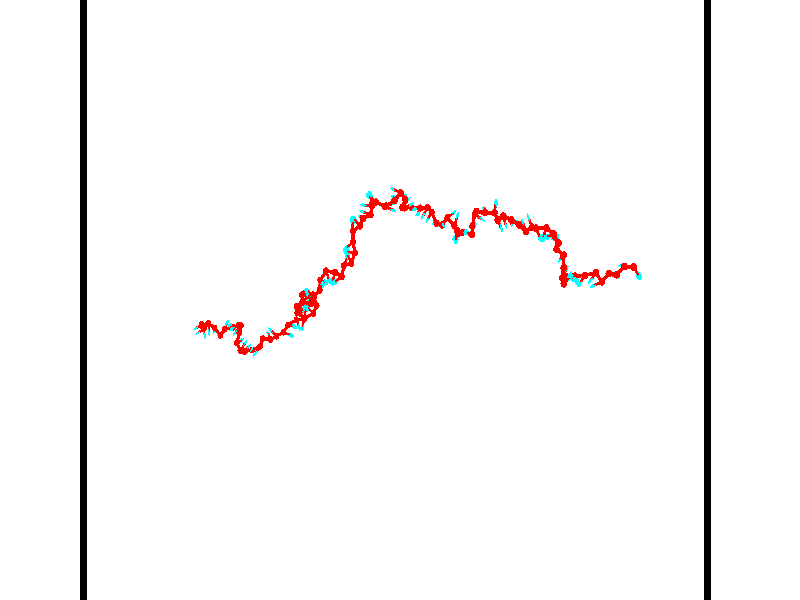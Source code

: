 // switches for output
#declare DRAW_BASES = 1; // possible values are 0, 1; only relevant for DNA ribbons
#declare DRAW_BASES_TYPE = 3; // possible values are 1, 2, 3; only relevant for DNA ribbons
#declare DRAW_FOG = 0; // set to 1 to enable fog

#include "colors.inc"

#include "transforms.inc"
background { rgb <1, 1, 1>}

#default {
   normal{
       ripples 0.25
       frequency 0.20
       turbulence 0.2
       lambda 5
   }
	finish {
		phong 0.1
		phong_size 40.
	}
}

// original window dimensions: 1024x640


// camera settings

camera {
	sky <-0, 1, 0>
	up <-0, 1, 0>
	right 1.6 * <0.99995, 0, 0.00999983>
	location <54.4867, 55, 106.329>
	look_at <55, 55, 55.0001>
	direction <0.513302, 0, -51.3289>
	angle 67.0682
}


# declare cpy_camera_pos = <54.4867, 55, 106.329>;
# if (DRAW_FOG = 1)
fog {
	fog_type 2
	up vnormalize(cpy_camera_pos)
	color rgbt<1,1,1,0.3>
	distance 1e-5
	fog_alt 3e-3
	fog_offset 88
}
# end


// LIGHTS

# declare lum = 6;
global_settings {
	ambient_light rgb lum * <0.05, 0.05, 0.05>
	max_trace_level 15
}# declare cpy_direct_light_amount = 0.25;
light_source
{	1000 * <-0.98995, -1, 1.00995>,
	rgb lum * cpy_direct_light_amount
	parallel
}

light_source
{	1000 * <0.98995, 1, -1.00995>,
	rgb lum * cpy_direct_light_amount
	parallel
}

// strand 0

// nucleotide -1

// particle -1
sphere {
	<36.527302, 53.096966, 49.804718> 0.250000
	pigment { color rgbt <1,0,0,0> }
	no_shadow
}
cylinder {
	<36.312099, 52.942497, 50.104431>,  <36.182980, 52.849815, 50.284260>, 0.100000
	pigment { color rgbt <1,0,0,0> }
	no_shadow
}
cylinder {
	<36.312099, 52.942497, 50.104431>,  <36.527302, 53.096966, 49.804718>, 0.100000
	pigment { color rgbt <1,0,0,0> }
	no_shadow
}

// particle -1
sphere {
	<36.312099, 52.942497, 50.104431> 0.100000
	pigment { color rgbt <1,0,0,0> }
	no_shadow
}
sphere {
	0, 1
	scale<0.080000,0.200000,0.300000>
	matrix <0.556782, -0.830184, -0.028084,
		0.632886, 0.402076, 0.661657,
		-0.538005, -0.386173, 0.749280,
		36.150700, 52.826645, 50.329216>
	pigment { color rgbt <0,1,1,0> }
	no_shadow
}
cylinder {
	<36.962231, 52.814575, 50.372620>,  <36.527302, 53.096966, 49.804718>, 0.130000
	pigment { color rgbt <1,0,0,0> }
	no_shadow
}

// nucleotide -1

// particle -1
sphere {
	<36.962231, 52.814575, 50.372620> 0.250000
	pigment { color rgbt <1,0,0,0> }
	no_shadow
}
cylinder {
	<36.616318, 52.615669, 50.344673>,  <36.408772, 52.496326, 50.327904>, 0.100000
	pigment { color rgbt <1,0,0,0> }
	no_shadow
}
cylinder {
	<36.616318, 52.615669, 50.344673>,  <36.962231, 52.814575, 50.372620>, 0.100000
	pigment { color rgbt <1,0,0,0> }
	no_shadow
}

// particle -1
sphere {
	<36.616318, 52.615669, 50.344673> 0.100000
	pigment { color rgbt <1,0,0,0> }
	no_shadow
}
sphere {
	0, 1
	scale<0.080000,0.200000,0.300000>
	matrix <0.492643, -0.813224, -0.309790,
		0.097230, -0.302320, 0.948235,
		-0.864783, -0.497262, -0.069866,
		36.356884, 52.466492, 50.323715>
	pigment { color rgbt <0,1,1,0> }
	no_shadow
}
cylinder {
	<36.995480, 52.989517, 51.130173>,  <36.962231, 52.814575, 50.372620>, 0.130000
	pigment { color rgbt <1,0,0,0> }
	no_shadow
}

// nucleotide -1

// particle -1
sphere {
	<36.995480, 52.989517, 51.130173> 0.250000
	pigment { color rgbt <1,0,0,0> }
	no_shadow
}
cylinder {
	<37.143890, 52.620850, 51.175533>,  <37.232937, 52.399647, 51.202751>, 0.100000
	pigment { color rgbt <1,0,0,0> }
	no_shadow
}
cylinder {
	<37.143890, 52.620850, 51.175533>,  <36.995480, 52.989517, 51.130173>, 0.100000
	pigment { color rgbt <1,0,0,0> }
	no_shadow
}

// particle -1
sphere {
	<37.143890, 52.620850, 51.175533> 0.100000
	pigment { color rgbt <1,0,0,0> }
	no_shadow
}
sphere {
	0, 1
	scale<0.080000,0.200000,0.300000>
	matrix <0.925344, 0.377201, 0.038186,
		-0.077971, 0.090768, 0.992815,
		0.371025, -0.921673, 0.113402,
		37.255199, 52.344349, 51.209553>
	pigment { color rgbt <0,1,1,0> }
	no_shadow
}
cylinder {
	<37.635998, 53.237427, 51.379009>,  <36.995480, 52.989517, 51.130173>, 0.130000
	pigment { color rgbt <1,0,0,0> }
	no_shadow
}

// nucleotide -1

// particle -1
sphere {
	<37.635998, 53.237427, 51.379009> 0.250000
	pigment { color rgbt <1,0,0,0> }
	no_shadow
}
cylinder {
	<37.643883, 52.854118, 51.264938>,  <37.648613, 52.624134, 51.196495>, 0.100000
	pigment { color rgbt <1,0,0,0> }
	no_shadow
}
cylinder {
	<37.643883, 52.854118, 51.264938>,  <37.635998, 53.237427, 51.379009>, 0.100000
	pigment { color rgbt <1,0,0,0> }
	no_shadow
}

// particle -1
sphere {
	<37.643883, 52.854118, 51.264938> 0.100000
	pigment { color rgbt <1,0,0,0> }
	no_shadow
}
sphere {
	0, 1
	scale<0.080000,0.200000,0.300000>
	matrix <0.996223, 0.042947, -0.075464,
		0.084563, -0.282616, 0.955499,
		0.019709, -0.958271, -0.285180,
		37.649796, 52.566635, 51.179386>
	pigment { color rgbt <0,1,1,0> }
	no_shadow
}
cylinder {
	<38.270042, 52.900433, 51.623665>,  <37.635998, 53.237427, 51.379009>, 0.130000
	pigment { color rgbt <1,0,0,0> }
	no_shadow
}

// nucleotide -1

// particle -1
sphere {
	<38.270042, 52.900433, 51.623665> 0.250000
	pigment { color rgbt <1,0,0,0> }
	no_shadow
}
cylinder {
	<38.132931, 52.743446, 51.282261>,  <38.050663, 52.649254, 51.077419>, 0.100000
	pigment { color rgbt <1,0,0,0> }
	no_shadow
}
cylinder {
	<38.132931, 52.743446, 51.282261>,  <38.270042, 52.900433, 51.623665>, 0.100000
	pigment { color rgbt <1,0,0,0> }
	no_shadow
}

// particle -1
sphere {
	<38.132931, 52.743446, 51.282261> 0.100000
	pigment { color rgbt <1,0,0,0> }
	no_shadow
}
sphere {
	0, 1
	scale<0.080000,0.200000,0.300000>
	matrix <0.936952, -0.077056, -0.340855,
		0.068007, -0.916532, 0.394137,
		-0.342776, -0.392469, -0.853506,
		38.030098, 52.625706, 51.026211>
	pigment { color rgbt <0,1,1,0> }
	no_shadow
}
cylinder {
	<38.761967, 52.328899, 51.479973>,  <38.270042, 52.900433, 51.623665>, 0.130000
	pigment { color rgbt <1,0,0,0> }
	no_shadow
}

// nucleotide -1

// particle -1
sphere {
	<38.761967, 52.328899, 51.479973> 0.250000
	pigment { color rgbt <1,0,0,0> }
	no_shadow
}
cylinder {
	<38.540966, 52.416916, 51.158394>,  <38.408367, 52.469727, 50.965446>, 0.100000
	pigment { color rgbt <1,0,0,0> }
	no_shadow
}
cylinder {
	<38.540966, 52.416916, 51.158394>,  <38.761967, 52.328899, 51.479973>, 0.100000
	pigment { color rgbt <1,0,0,0> }
	no_shadow
}

// particle -1
sphere {
	<38.540966, 52.416916, 51.158394> 0.100000
	pigment { color rgbt <1,0,0,0> }
	no_shadow
}
sphere {
	0, 1
	scale<0.080000,0.200000,0.300000>
	matrix <0.799610, -0.132377, -0.585748,
		-0.235311, -0.966467, -0.102807,
		-0.552497, 0.220039, -0.803947,
		38.375217, 52.482929, 50.917210>
	pigment { color rgbt <0,1,1,0> }
	no_shadow
}
cylinder {
	<39.216450, 52.806522, 51.774471>,  <38.761967, 52.328899, 51.479973>, 0.130000
	pigment { color rgbt <1,0,0,0> }
	no_shadow
}

// nucleotide -1

// particle -1
sphere {
	<39.216450, 52.806522, 51.774471> 0.250000
	pigment { color rgbt <1,0,0,0> }
	no_shadow
}
cylinder {
	<39.409592, 53.088772, 51.981911>,  <39.525478, 53.258121, 52.106373>, 0.100000
	pigment { color rgbt <1,0,0,0> }
	no_shadow
}
cylinder {
	<39.409592, 53.088772, 51.981911>,  <39.216450, 52.806522, 51.774471>, 0.100000
	pigment { color rgbt <1,0,0,0> }
	no_shadow
}

// particle -1
sphere {
	<39.409592, 53.088772, 51.981911> 0.100000
	pigment { color rgbt <1,0,0,0> }
	no_shadow
}
sphere {
	0, 1
	scale<0.080000,0.200000,0.300000>
	matrix <0.705500, -0.664286, 0.246969,
		0.518765, 0.246621, -0.818572,
		0.482859, 0.705622, 0.518599,
		39.554451, 53.300457, 52.137489>
	pigment { color rgbt <0,1,1,0> }
	no_shadow
}
cylinder {
	<39.949688, 52.937172, 51.606888>,  <39.216450, 52.806522, 51.774471>, 0.130000
	pigment { color rgbt <1,0,0,0> }
	no_shadow
}

// nucleotide -1

// particle -1
sphere {
	<39.949688, 52.937172, 51.606888> 0.250000
	pigment { color rgbt <1,0,0,0> }
	no_shadow
}
cylinder {
	<39.881931, 53.038383, 51.987892>,  <39.841278, 53.099110, 52.216496>, 0.100000
	pigment { color rgbt <1,0,0,0> }
	no_shadow
}
cylinder {
	<39.881931, 53.038383, 51.987892>,  <39.949688, 52.937172, 51.606888>, 0.100000
	pigment { color rgbt <1,0,0,0> }
	no_shadow
}

// particle -1
sphere {
	<39.881931, 53.038383, 51.987892> 0.100000
	pigment { color rgbt <1,0,0,0> }
	no_shadow
}
sphere {
	0, 1
	scale<0.080000,0.200000,0.300000>
	matrix <0.703069, -0.646265, 0.296708,
		0.690653, 0.719941, -0.068430,
		-0.169389, 0.253033, 0.952513,
		39.831116, 53.114292, 52.273647>
	pigment { color rgbt <0,1,1,0> }
	no_shadow
}
cylinder {
	<40.528698, 53.088753, 51.933197>,  <39.949688, 52.937172, 51.606888>, 0.130000
	pigment { color rgbt <1,0,0,0> }
	no_shadow
}

// nucleotide -1

// particle -1
sphere {
	<40.528698, 53.088753, 51.933197> 0.250000
	pigment { color rgbt <1,0,0,0> }
	no_shadow
}
cylinder {
	<40.267506, 52.954693, 52.204872>,  <40.110790, 52.874256, 52.367878>, 0.100000
	pigment { color rgbt <1,0,0,0> }
	no_shadow
}
cylinder {
	<40.267506, 52.954693, 52.204872>,  <40.528698, 53.088753, 51.933197>, 0.100000
	pigment { color rgbt <1,0,0,0> }
	no_shadow
}

// particle -1
sphere {
	<40.267506, 52.954693, 52.204872> 0.100000
	pigment { color rgbt <1,0,0,0> }
	no_shadow
}
sphere {
	0, 1
	scale<0.080000,0.200000,0.300000>
	matrix <0.687498, -0.638520, 0.345888,
		0.317754, 0.692798, 0.647351,
		-0.652977, -0.335145, 0.679190,
		40.071613, 52.854149, 52.408630>
	pigment { color rgbt <0,1,1,0> }
	no_shadow
}
cylinder {
	<40.877377, 53.096817, 52.543495>,  <40.528698, 53.088753, 51.933197>, 0.130000
	pigment { color rgbt <1,0,0,0> }
	no_shadow
}

// nucleotide -1

// particle -1
sphere {
	<40.877377, 53.096817, 52.543495> 0.250000
	pigment { color rgbt <1,0,0,0> }
	no_shadow
}
cylinder {
	<40.601822, 52.806980, 52.535553>,  <40.436489, 52.633080, 52.530788>, 0.100000
	pigment { color rgbt <1,0,0,0> }
	no_shadow
}
cylinder {
	<40.601822, 52.806980, 52.535553>,  <40.877377, 53.096817, 52.543495>, 0.100000
	pigment { color rgbt <1,0,0,0> }
	no_shadow
}

// particle -1
sphere {
	<40.601822, 52.806980, 52.535553> 0.100000
	pigment { color rgbt <1,0,0,0> }
	no_shadow
}
sphere {
	0, 1
	scale<0.080000,0.200000,0.300000>
	matrix <0.716457, -0.684804, 0.133166,
		-0.110087, 0.077513, 0.990895,
		-0.688891, -0.724593, -0.019854,
		40.395153, 52.589603, 52.529598>
	pigment { color rgbt <0,1,1,0> }
	no_shadow
}
cylinder {
	<40.910969, 52.602592, 53.186649>,  <40.877377, 53.096817, 52.543495>, 0.130000
	pigment { color rgbt <1,0,0,0> }
	no_shadow
}

// nucleotide -1

// particle -1
sphere {
	<40.910969, 52.602592, 53.186649> 0.250000
	pigment { color rgbt <1,0,0,0> }
	no_shadow
}
cylinder {
	<40.807091, 52.445904, 52.833580>,  <40.744766, 52.351891, 52.621738>, 0.100000
	pigment { color rgbt <1,0,0,0> }
	no_shadow
}
cylinder {
	<40.807091, 52.445904, 52.833580>,  <40.910969, 52.602592, 53.186649>, 0.100000
	pigment { color rgbt <1,0,0,0> }
	no_shadow
}

// particle -1
sphere {
	<40.807091, 52.445904, 52.833580> 0.100000
	pigment { color rgbt <1,0,0,0> }
	no_shadow
}
sphere {
	0, 1
	scale<0.080000,0.200000,0.300000>
	matrix <0.696342, -0.709249, 0.109884,
		-0.669080, -0.586108, 0.456956,
		-0.259692, -0.391719, -0.882676,
		40.729183, 52.328388, 52.568779>
	pigment { color rgbt <0,1,1,0> }
	no_shadow
}
cylinder {
	<40.713692, 51.884624, 53.265144>,  <40.910969, 52.602592, 53.186649>, 0.130000
	pigment { color rgbt <1,0,0,0> }
	no_shadow
}

// nucleotide -1

// particle -1
sphere {
	<40.713692, 51.884624, 53.265144> 0.250000
	pigment { color rgbt <1,0,0,0> }
	no_shadow
}
cylinder {
	<40.853218, 51.964554, 52.898888>,  <40.936932, 52.012512, 52.679134>, 0.100000
	pigment { color rgbt <1,0,0,0> }
	no_shadow
}
cylinder {
	<40.853218, 51.964554, 52.898888>,  <40.713692, 51.884624, 53.265144>, 0.100000
	pigment { color rgbt <1,0,0,0> }
	no_shadow
}

// particle -1
sphere {
	<40.853218, 51.964554, 52.898888> 0.100000
	pigment { color rgbt <1,0,0,0> }
	no_shadow
}
sphere {
	0, 1
	scale<0.080000,0.200000,0.300000>
	matrix <0.806443, -0.561751, 0.184622,
		-0.477471, -0.802812, -0.357092,
		0.348814, 0.199823, -0.915642,
		40.957863, 52.024502, 52.624195>
	pigment { color rgbt <0,1,1,0> }
	no_shadow
}
cylinder {
	<40.922806, 51.259018, 52.876221>,  <40.713692, 51.884624, 53.265144>, 0.130000
	pigment { color rgbt <1,0,0,0> }
	no_shadow
}

// nucleotide -1

// particle -1
sphere {
	<40.922806, 51.259018, 52.876221> 0.250000
	pigment { color rgbt <1,0,0,0> }
	no_shadow
}
cylinder {
	<41.124397, 51.572098, 52.730137>,  <41.245354, 51.759945, 52.642487>, 0.100000
	pigment { color rgbt <1,0,0,0> }
	no_shadow
}
cylinder {
	<41.124397, 51.572098, 52.730137>,  <40.922806, 51.259018, 52.876221>, 0.100000
	pigment { color rgbt <1,0,0,0> }
	no_shadow
}

// particle -1
sphere {
	<41.124397, 51.572098, 52.730137> 0.100000
	pigment { color rgbt <1,0,0,0> }
	no_shadow
}
sphere {
	0, 1
	scale<0.080000,0.200000,0.300000>
	matrix <0.798853, -0.583176, -0.147440,
		-0.328384, -0.217443, -0.919175,
		0.503981, 0.782703, -0.365211,
		41.275593, 51.806908, 52.620575>
	pigment { color rgbt <0,1,1,0> }
	no_shadow
}
cylinder {
	<41.123569, 51.159172, 52.231205>,  <40.922806, 51.259018, 52.876221>, 0.130000
	pigment { color rgbt <1,0,0,0> }
	no_shadow
}

// nucleotide -1

// particle -1
sphere {
	<41.123569, 51.159172, 52.231205> 0.250000
	pigment { color rgbt <1,0,0,0> }
	no_shadow
}
cylinder {
	<41.392395, 51.399590, 52.404217>,  <41.553688, 51.543842, 52.508022>, 0.100000
	pigment { color rgbt <1,0,0,0> }
	no_shadow
}
cylinder {
	<41.392395, 51.399590, 52.404217>,  <41.123569, 51.159172, 52.231205>, 0.100000
	pigment { color rgbt <1,0,0,0> }
	no_shadow
}

// particle -1
sphere {
	<41.392395, 51.399590, 52.404217> 0.100000
	pigment { color rgbt <1,0,0,0> }
	no_shadow
}
sphere {
	0, 1
	scale<0.080000,0.200000,0.300000>
	matrix <0.707732, -0.693186, -0.136412,
		0.217831, 0.397790, -0.891242,
		0.672060, 0.601046, 0.432526,
		41.594013, 51.579903, 52.533974>
	pigment { color rgbt <0,1,1,0> }
	no_shadow
}
cylinder {
	<41.736225, 51.255665, 51.875614>,  <41.123569, 51.159172, 52.231205>, 0.130000
	pigment { color rgbt <1,0,0,0> }
	no_shadow
}

// nucleotide -1

// particle -1
sphere {
	<41.736225, 51.255665, 51.875614> 0.250000
	pigment { color rgbt <1,0,0,0> }
	no_shadow
}
cylinder {
	<41.800400, 51.300396, 52.267891>,  <41.838905, 51.327236, 52.503258>, 0.100000
	pigment { color rgbt <1,0,0,0> }
	no_shadow
}
cylinder {
	<41.800400, 51.300396, 52.267891>,  <41.736225, 51.255665, 51.875614>, 0.100000
	pigment { color rgbt <1,0,0,0> }
	no_shadow
}

// particle -1
sphere {
	<41.800400, 51.300396, 52.267891> 0.100000
	pigment { color rgbt <1,0,0,0> }
	no_shadow
}
sphere {
	0, 1
	scale<0.080000,0.200000,0.300000>
	matrix <0.797122, -0.600636, -0.061917,
		0.582113, 0.791663, -0.185509,
		0.160440, 0.111830, 0.980690,
		41.848534, 51.333946, 52.562099>
	pigment { color rgbt <0,1,1,0> }
	no_shadow
}
cylinder {
	<42.499329, 51.540169, 52.122623>,  <41.736225, 51.255665, 51.875614>, 0.130000
	pigment { color rgbt <1,0,0,0> }
	no_shadow
}

// nucleotide -1

// particle -1
sphere {
	<42.499329, 51.540169, 52.122623> 0.250000
	pigment { color rgbt <1,0,0,0> }
	no_shadow
}
cylinder {
	<42.290081, 51.252193, 52.305065>,  <42.164532, 51.079407, 52.414532>, 0.100000
	pigment { color rgbt <1,0,0,0> }
	no_shadow
}
cylinder {
	<42.290081, 51.252193, 52.305065>,  <42.499329, 51.540169, 52.122623>, 0.100000
	pigment { color rgbt <1,0,0,0> }
	no_shadow
}

// particle -1
sphere {
	<42.290081, 51.252193, 52.305065> 0.100000
	pigment { color rgbt <1,0,0,0> }
	no_shadow
}
sphere {
	0, 1
	scale<0.080000,0.200000,0.300000>
	matrix <0.632522, -0.686644, -0.358379,
		0.571194, 0.101023, 0.814574,
		-0.523118, -0.719941, 0.456106,
		42.133144, 51.036213, 52.441898>
	pigment { color rgbt <0,1,1,0> }
	no_shadow
}
cylinder {
	<42.790367, 52.127148, 52.444859>,  <42.499329, 51.540169, 52.122623>, 0.130000
	pigment { color rgbt <1,0,0,0> }
	no_shadow
}

// nucleotide -1

// particle -1
sphere {
	<42.790367, 52.127148, 52.444859> 0.250000
	pigment { color rgbt <1,0,0,0> }
	no_shadow
}
cylinder {
	<42.820194, 52.130524, 52.045986>,  <42.838093, 52.132549, 51.806664>, 0.100000
	pigment { color rgbt <1,0,0,0> }
	no_shadow
}
cylinder {
	<42.820194, 52.130524, 52.045986>,  <42.790367, 52.127148, 52.444859>, 0.100000
	pigment { color rgbt <1,0,0,0> }
	no_shadow
}

// particle -1
sphere {
	<42.820194, 52.130524, 52.045986> 0.100000
	pigment { color rgbt <1,0,0,0> }
	no_shadow
}
sphere {
	0, 1
	scale<0.080000,0.200000,0.300000>
	matrix <0.732406, 0.678174, 0.060508,
		0.676773, -0.734853, 0.044390,
		0.074569, 0.008439, -0.997180,
		42.842567, 52.133053, 51.746834>
	pigment { color rgbt <0,1,1,0> }
	no_shadow
}
cylinder {
	<43.467068, 52.061180, 52.286648>,  <42.790367, 52.127148, 52.444859>, 0.130000
	pigment { color rgbt <1,0,0,0> }
	no_shadow
}

// nucleotide -1

// particle -1
sphere {
	<43.467068, 52.061180, 52.286648> 0.250000
	pigment { color rgbt <1,0,0,0> }
	no_shadow
}
cylinder {
	<43.290169, 52.281006, 52.003128>,  <43.184029, 52.412903, 51.833015>, 0.100000
	pigment { color rgbt <1,0,0,0> }
	no_shadow
}
cylinder {
	<43.290169, 52.281006, 52.003128>,  <43.467068, 52.061180, 52.286648>, 0.100000
	pigment { color rgbt <1,0,0,0> }
	no_shadow
}

// particle -1
sphere {
	<43.290169, 52.281006, 52.003128> 0.100000
	pigment { color rgbt <1,0,0,0> }
	no_shadow
}
sphere {
	0, 1
	scale<0.080000,0.200000,0.300000>
	matrix <0.667462, 0.729546, 0.149191,
		0.599091, -0.407116, -0.689454,
		-0.442250, 0.549563, -0.708799,
		43.157494, 52.445873, 51.790489>
	pigment { color rgbt <0,1,1,0> }
	no_shadow
}
cylinder {
	<43.885117, 52.269878, 51.730835>,  <43.467068, 52.061180, 52.286648>, 0.130000
	pigment { color rgbt <1,0,0,0> }
	no_shadow
}

// nucleotide -1

// particle -1
sphere {
	<43.885117, 52.269878, 51.730835> 0.250000
	pigment { color rgbt <1,0,0,0> }
	no_shadow
}
cylinder {
	<43.591610, 52.538895, 51.769363>,  <43.415504, 52.700302, 51.792480>, 0.100000
	pigment { color rgbt <1,0,0,0> }
	no_shadow
}
cylinder {
	<43.591610, 52.538895, 51.769363>,  <43.885117, 52.269878, 51.730835>, 0.100000
	pigment { color rgbt <1,0,0,0> }
	no_shadow
}

// particle -1
sphere {
	<43.591610, 52.538895, 51.769363> 0.100000
	pigment { color rgbt <1,0,0,0> }
	no_shadow
}
sphere {
	0, 1
	scale<0.080000,0.200000,0.300000>
	matrix <0.679039, 0.721361, 0.136175,
		0.022104, 0.165324, -0.985992,
		-0.733769, 0.672537, 0.096317,
		43.371479, 52.740654, 51.798260>
	pigment { color rgbt <0,1,1,0> }
	no_shadow
}
cylinder {
	<44.488911, 52.565399, 51.649982>,  <43.885117, 52.269878, 51.730835>, 0.130000
	pigment { color rgbt <1,0,0,0> }
	no_shadow
}

// nucleotide -1

// particle -1
sphere {
	<44.488911, 52.565399, 51.649982> 0.250000
	pigment { color rgbt <1,0,0,0> }
	no_shadow
}
cylinder {
	<44.841965, 52.435802, 51.513756>,  <45.053799, 52.358044, 51.432022>, 0.100000
	pigment { color rgbt <1,0,0,0> }
	no_shadow
}
cylinder {
	<44.841965, 52.435802, 51.513756>,  <44.488911, 52.565399, 51.649982>, 0.100000
	pigment { color rgbt <1,0,0,0> }
	no_shadow
}

// particle -1
sphere {
	<44.841965, 52.435802, 51.513756> 0.100000
	pigment { color rgbt <1,0,0,0> }
	no_shadow
}
sphere {
	0, 1
	scale<0.080000,0.200000,0.300000>
	matrix <0.467293, 0.526364, 0.710337,
		-0.050881, -0.786112, 0.615986,
		0.882637, -0.323989, -0.340563,
		45.106754, 52.338608, 51.411587>
	pigment { color rgbt <0,1,1,0> }
	no_shadow
}
cylinder {
	<44.910637, 53.131504, 51.635258>,  <44.488911, 52.565399, 51.649982>, 0.130000
	pigment { color rgbt <1,0,0,0> }
	no_shadow
}

// nucleotide -1

// particle -1
sphere {
	<44.910637, 53.131504, 51.635258> 0.250000
	pigment { color rgbt <1,0,0,0> }
	no_shadow
}
cylinder {
	<45.265221, 53.057713, 51.805035>,  <45.477970, 53.013439, 51.906902>, 0.100000
	pigment { color rgbt <1,0,0,0> }
	no_shadow
}
cylinder {
	<45.265221, 53.057713, 51.805035>,  <44.910637, 53.131504, 51.635258>, 0.100000
	pigment { color rgbt <1,0,0,0> }
	no_shadow
}

// particle -1
sphere {
	<45.265221, 53.057713, 51.805035> 0.100000
	pigment { color rgbt <1,0,0,0> }
	no_shadow
}
sphere {
	0, 1
	scale<0.080000,0.200000,0.300000>
	matrix <0.462685, 0.332897, -0.821646,
		0.010277, 0.924743, 0.380454,
		0.886463, -0.184475, 0.424443,
		45.531158, 53.002369, 51.932369>
	pigment { color rgbt <0,1,1,0> }
	no_shadow
}
cylinder {
	<45.620281, 53.504753, 51.365986>,  <44.910637, 53.131504, 51.635258>, 0.130000
	pigment { color rgbt <1,0,0,0> }
	no_shadow
}

// nucleotide -1

// particle -1
sphere {
	<45.620281, 53.504753, 51.365986> 0.250000
	pigment { color rgbt <1,0,0,0> }
	no_shadow
}
cylinder {
	<45.790295, 53.191124, 51.546906>,  <45.892303, 53.002945, 51.655457>, 0.100000
	pigment { color rgbt <1,0,0,0> }
	no_shadow
}
cylinder {
	<45.790295, 53.191124, 51.546906>,  <45.620281, 53.504753, 51.365986>, 0.100000
	pigment { color rgbt <1,0,0,0> }
	no_shadow
}

// particle -1
sphere {
	<45.790295, 53.191124, 51.546906> 0.100000
	pigment { color rgbt <1,0,0,0> }
	no_shadow
}
sphere {
	0, 1
	scale<0.080000,0.200000,0.300000>
	matrix <0.827805, 0.134561, -0.544639,
		0.366177, 0.605903, 0.706255,
		0.425033, -0.784076, 0.452297,
		45.917805, 52.955902, 51.682594>
	pigment { color rgbt <0,1,1,0> }
	no_shadow
}
cylinder {
	<46.346237, 53.577080, 51.572254>,  <45.620281, 53.504753, 51.365986>, 0.130000
	pigment { color rgbt <1,0,0,0> }
	no_shadow
}

// nucleotide -1

// particle -1
sphere {
	<46.346237, 53.577080, 51.572254> 0.250000
	pigment { color rgbt <1,0,0,0> }
	no_shadow
}
cylinder {
	<46.252308, 53.194515, 51.502808>,  <46.195950, 52.964977, 51.461140>, 0.100000
	pigment { color rgbt <1,0,0,0> }
	no_shadow
}
cylinder {
	<46.252308, 53.194515, 51.502808>,  <46.346237, 53.577080, 51.572254>, 0.100000
	pigment { color rgbt <1,0,0,0> }
	no_shadow
}

// particle -1
sphere {
	<46.252308, 53.194515, 51.502808> 0.100000
	pigment { color rgbt <1,0,0,0> }
	no_shadow
}
sphere {
	0, 1
	scale<0.080000,0.200000,0.300000>
	matrix <0.701582, -0.043136, -0.711282,
		0.672786, -0.288835, 0.681127,
		-0.234824, -0.956407, -0.173620,
		46.181862, 52.907593, 51.450722>
	pigment { color rgbt <0,1,1,0> }
	no_shadow
}
cylinder {
	<45.919022, 54.114735, 51.880325>,  <46.346237, 53.577080, 51.572254>, 0.130000
	pigment { color rgbt <1,0,0,0> }
	no_shadow
}

// nucleotide -1

// particle -1
sphere {
	<45.919022, 54.114735, 51.880325> 0.250000
	pigment { color rgbt <1,0,0,0> }
	no_shadow
}
cylinder {
	<46.255169, 54.153046, 51.666931>,  <46.456856, 54.176033, 51.538895>, 0.100000
	pigment { color rgbt <1,0,0,0> }
	no_shadow
}
cylinder {
	<46.255169, 54.153046, 51.666931>,  <45.919022, 54.114735, 51.880325>, 0.100000
	pigment { color rgbt <1,0,0,0> }
	no_shadow
}

// particle -1
sphere {
	<46.255169, 54.153046, 51.666931> 0.100000
	pigment { color rgbt <1,0,0,0> }
	no_shadow
}
sphere {
	0, 1
	scale<0.080000,0.200000,0.300000>
	matrix <-0.001624, 0.984706, 0.174219,
		0.542014, -0.145541, 0.827670,
		0.840367, 0.095774, -0.533488,
		46.507278, 54.181778, 51.506886>
	pigment { color rgbt <0,1,1,0> }
	no_shadow
}
cylinder {
	<46.170967, 54.742676, 52.080624>,  <45.919022, 54.114735, 51.880325>, 0.130000
	pigment { color rgbt <1,0,0,0> }
	no_shadow
}

// nucleotide -1

// particle -1
sphere {
	<46.170967, 54.742676, 52.080624> 0.250000
	pigment { color rgbt <1,0,0,0> }
	no_shadow
}
cylinder {
	<46.377728, 54.704624, 51.740326>,  <46.501785, 54.681793, 51.536148>, 0.100000
	pigment { color rgbt <1,0,0,0> }
	no_shadow
}
cylinder {
	<46.377728, 54.704624, 51.740326>,  <46.170967, 54.742676, 52.080624>, 0.100000
	pigment { color rgbt <1,0,0,0> }
	no_shadow
}

// particle -1
sphere {
	<46.377728, 54.704624, 51.740326> 0.100000
	pigment { color rgbt <1,0,0,0> }
	no_shadow
}
sphere {
	0, 1
	scale<0.080000,0.200000,0.300000>
	matrix <0.066327, 0.995269, -0.070992,
		0.853469, -0.019731, 0.520769,
		0.516905, -0.095131, -0.850741,
		46.532799, 54.676086, 51.485104>
	pigment { color rgbt <0,1,1,0> }
	no_shadow
}
cylinder {
	<45.847355, 54.535107, 52.759106>,  <46.170967, 54.742676, 52.080624>, 0.130000
	pigment { color rgbt <1,0,0,0> }
	no_shadow
}

// nucleotide -1

// particle -1
sphere {
	<45.847355, 54.535107, 52.759106> 0.250000
	pigment { color rgbt <1,0,0,0> }
	no_shadow
}
cylinder {
	<46.211136, 54.369301, 52.745972>,  <46.429405, 54.269817, 52.738091>, 0.100000
	pigment { color rgbt <1,0,0,0> }
	no_shadow
}
cylinder {
	<46.211136, 54.369301, 52.745972>,  <45.847355, 54.535107, 52.759106>, 0.100000
	pigment { color rgbt <1,0,0,0> }
	no_shadow
}

// particle -1
sphere {
	<46.211136, 54.369301, 52.745972> 0.100000
	pigment { color rgbt <1,0,0,0> }
	no_shadow
}
sphere {
	0, 1
	scale<0.080000,0.200000,0.300000>
	matrix <0.228443, 0.432093, 0.872416,
		-0.347445, -0.800918, 0.487660,
		0.909448, -0.414519, -0.032836,
		46.483971, 54.244946, 52.736122>
	pigment { color rgbt <0,1,1,0> }
	no_shadow
}
cylinder {
	<46.013412, 54.044800, 53.413525>,  <45.847355, 54.535107, 52.759106>, 0.130000
	pigment { color rgbt <1,0,0,0> }
	no_shadow
}

// nucleotide -1

// particle -1
sphere {
	<46.013412, 54.044800, 53.413525> 0.250000
	pigment { color rgbt <1,0,0,0> }
	no_shadow
}
cylinder {
	<46.324905, 54.223492, 53.237339>,  <46.511803, 54.330708, 53.131626>, 0.100000
	pigment { color rgbt <1,0,0,0> }
	no_shadow
}
cylinder {
	<46.324905, 54.223492, 53.237339>,  <46.013412, 54.044800, 53.413525>, 0.100000
	pigment { color rgbt <1,0,0,0> }
	no_shadow
}

// particle -1
sphere {
	<46.324905, 54.223492, 53.237339> 0.100000
	pigment { color rgbt <1,0,0,0> }
	no_shadow
}
sphere {
	0, 1
	scale<0.080000,0.200000,0.300000>
	matrix <0.307808, 0.339704, 0.888738,
		0.546657, -0.827666, 0.127029,
		0.778730, 0.446734, -0.440463,
		46.558525, 54.357513, 53.105202>
	pigment { color rgbt <0,1,1,0> }
	no_shadow
}
cylinder {
	<46.727036, 53.711998, 53.657356>,  <46.013412, 54.044800, 53.413525>, 0.130000
	pigment { color rgbt <1,0,0,0> }
	no_shadow
}

// nucleotide -1

// particle -1
sphere {
	<46.727036, 53.711998, 53.657356> 0.250000
	pigment { color rgbt <1,0,0,0> }
	no_shadow
}
cylinder {
	<46.744019, 54.094906, 53.542934>,  <46.754208, 54.324650, 53.474281>, 0.100000
	pigment { color rgbt <1,0,0,0> }
	no_shadow
}
cylinder {
	<46.744019, 54.094906, 53.542934>,  <46.727036, 53.711998, 53.657356>, 0.100000
	pigment { color rgbt <1,0,0,0> }
	no_shadow
}

// particle -1
sphere {
	<46.744019, 54.094906, 53.542934> 0.100000
	pigment { color rgbt <1,0,0,0> }
	no_shadow
}
sphere {
	0, 1
	scale<0.080000,0.200000,0.300000>
	matrix <0.328863, 0.256970, 0.908744,
		0.943423, -0.132653, -0.303902,
		0.042454, 0.957272, -0.286056,
		46.756756, 54.382088, 53.457119>
	pigment { color rgbt <0,1,1,0> }
	no_shadow
}
cylinder {
	<47.465073, 54.012123, 53.702000>,  <46.727036, 53.711998, 53.657356>, 0.130000
	pigment { color rgbt <1,0,0,0> }
	no_shadow
}

// nucleotide -1

// particle -1
sphere {
	<47.465073, 54.012123, 53.702000> 0.250000
	pigment { color rgbt <1,0,0,0> }
	no_shadow
}
cylinder {
	<47.177692, 54.285439, 53.754066>,  <47.005264, 54.449429, 53.785309>, 0.100000
	pigment { color rgbt <1,0,0,0> }
	no_shadow
}
cylinder {
	<47.177692, 54.285439, 53.754066>,  <47.465073, 54.012123, 53.702000>, 0.100000
	pigment { color rgbt <1,0,0,0> }
	no_shadow
}

// particle -1
sphere {
	<47.177692, 54.285439, 53.754066> 0.100000
	pigment { color rgbt <1,0,0,0> }
	no_shadow
}
sphere {
	0, 1
	scale<0.080000,0.200000,0.300000>
	matrix <0.443692, 0.306062, 0.842296,
		0.535690, 0.662906, -0.523061,
		-0.718452, 0.683288, 0.130171,
		46.962158, 54.490425, 53.793118>
	pigment { color rgbt <0,1,1,0> }
	no_shadow
}
cylinder {
	<47.795506, 54.616669, 54.046062>,  <47.465073, 54.012123, 53.702000>, 0.130000
	pigment { color rgbt <1,0,0,0> }
	no_shadow
}

// nucleotide -1

// particle -1
sphere {
	<47.795506, 54.616669, 54.046062> 0.250000
	pigment { color rgbt <1,0,0,0> }
	no_shadow
}
cylinder {
	<47.403267, 54.643333, 54.119808>,  <47.167923, 54.659332, 54.164055>, 0.100000
	pigment { color rgbt <1,0,0,0> }
	no_shadow
}
cylinder {
	<47.403267, 54.643333, 54.119808>,  <47.795506, 54.616669, 54.046062>, 0.100000
	pigment { color rgbt <1,0,0,0> }
	no_shadow
}

// particle -1
sphere {
	<47.403267, 54.643333, 54.119808> 0.100000
	pigment { color rgbt <1,0,0,0> }
	no_shadow
}
sphere {
	0, 1
	scale<0.080000,0.200000,0.300000>
	matrix <0.196019, 0.349473, 0.916212,
		-0.003355, 0.934572, -0.355759,
		-0.980594, 0.066662, 0.184367,
		47.109089, 54.663330, 54.175117>
	pigment { color rgbt <0,1,1,0> }
	no_shadow
}
cylinder {
	<47.491592, 55.389931, 54.127762>,  <47.795506, 54.616669, 54.046062>, 0.130000
	pigment { color rgbt <1,0,0,0> }
	no_shadow
}

// nucleotide -1

// particle -1
sphere {
	<47.491592, 55.389931, 54.127762> 0.250000
	pigment { color rgbt <1,0,0,0> }
	no_shadow
}
cylinder {
	<47.309189, 55.103172, 54.338707>,  <47.199745, 54.931118, 54.465275>, 0.100000
	pigment { color rgbt <1,0,0,0> }
	no_shadow
}
cylinder {
	<47.309189, 55.103172, 54.338707>,  <47.491592, 55.389931, 54.127762>, 0.100000
	pigment { color rgbt <1,0,0,0> }
	no_shadow
}

// particle -1
sphere {
	<47.309189, 55.103172, 54.338707> 0.100000
	pigment { color rgbt <1,0,0,0> }
	no_shadow
}
sphere {
	0, 1
	scale<0.080000,0.200000,0.300000>
	matrix <0.144547, 0.525035, 0.838716,
		-0.878158, 0.458692, -0.135796,
		-0.456010, -0.716896, 0.527366,
		47.172386, 54.888103, 54.496918>
	pigment { color rgbt <0,1,1,0> }
	no_shadow
}
cylinder {
	<46.960583, 55.591030, 54.621780>,  <47.491592, 55.389931, 54.127762>, 0.130000
	pigment { color rgbt <1,0,0,0> }
	no_shadow
}

// nucleotide -1

// particle -1
sphere {
	<46.960583, 55.591030, 54.621780> 0.250000
	pigment { color rgbt <1,0,0,0> }
	no_shadow
}
cylinder {
	<47.148914, 55.256084, 54.732872>,  <47.261913, 55.055115, 54.799526>, 0.100000
	pigment { color rgbt <1,0,0,0> }
	no_shadow
}
cylinder {
	<47.148914, 55.256084, 54.732872>,  <46.960583, 55.591030, 54.621780>, 0.100000
	pigment { color rgbt <1,0,0,0> }
	no_shadow
}

// particle -1
sphere {
	<47.148914, 55.256084, 54.732872> 0.100000
	pigment { color rgbt <1,0,0,0> }
	no_shadow
}
sphere {
	0, 1
	scale<0.080000,0.200000,0.300000>
	matrix <0.288589, 0.443670, 0.848453,
		-0.833688, -0.319328, 0.450549,
		0.470830, -0.837369, 0.277728,
		47.290165, 55.004875, 54.816189>
	pigment { color rgbt <0,1,1,0> }
	no_shadow
}
cylinder {
	<46.710903, 55.362946, 55.218838>,  <46.960583, 55.591030, 54.621780>, 0.130000
	pigment { color rgbt <1,0,0,0> }
	no_shadow
}

// nucleotide -1

// particle -1
sphere {
	<46.710903, 55.362946, 55.218838> 0.250000
	pigment { color rgbt <1,0,0,0> }
	no_shadow
}
cylinder {
	<47.088615, 55.232082, 55.204422>,  <47.315243, 55.153564, 55.195774>, 0.100000
	pigment { color rgbt <1,0,0,0> }
	no_shadow
}
cylinder {
	<47.088615, 55.232082, 55.204422>,  <46.710903, 55.362946, 55.218838>, 0.100000
	pigment { color rgbt <1,0,0,0> }
	no_shadow
}

// particle -1
sphere {
	<47.088615, 55.232082, 55.204422> 0.100000
	pigment { color rgbt <1,0,0,0> }
	no_shadow
}
sphere {
	0, 1
	scale<0.080000,0.200000,0.300000>
	matrix <0.155145, 0.345863, 0.925370,
		-0.290282, -0.879400, 0.377350,
		0.944281, -0.327162, -0.036037,
		47.371899, 55.133934, 55.193611>
	pigment { color rgbt <0,1,1,0> }
	no_shadow
}
cylinder {
	<46.835735, 54.860138, 55.829060>,  <46.710903, 55.362946, 55.218838>, 0.130000
	pigment { color rgbt <1,0,0,0> }
	no_shadow
}

// nucleotide -1

// particle -1
sphere {
	<46.835735, 54.860138, 55.829060> 0.250000
	pigment { color rgbt <1,0,0,0> }
	no_shadow
}
cylinder {
	<47.125553, 55.101028, 55.694977>,  <47.299442, 55.245564, 55.614529>, 0.100000
	pigment { color rgbt <1,0,0,0> }
	no_shadow
}
cylinder {
	<47.125553, 55.101028, 55.694977>,  <46.835735, 54.860138, 55.829060>, 0.100000
	pigment { color rgbt <1,0,0,0> }
	no_shadow
}

// particle -1
sphere {
	<47.125553, 55.101028, 55.694977> 0.100000
	pigment { color rgbt <1,0,0,0> }
	no_shadow
}
sphere {
	0, 1
	scale<0.080000,0.200000,0.300000>
	matrix <0.108416, 0.380706, 0.918319,
		0.680651, -0.701701, 0.210546,
		0.724541, 0.602228, -0.335203,
		47.342915, 55.281696, 55.594418>
	pigment { color rgbt <0,1,1,0> }
	no_shadow
}
cylinder {
	<47.573715, 54.749550, 56.063549>,  <46.835735, 54.860138, 55.829060>, 0.130000
	pigment { color rgbt <1,0,0,0> }
	no_shadow
}

// nucleotide -1

// particle -1
sphere {
	<47.573715, 54.749550, 56.063549> 0.250000
	pigment { color rgbt <1,0,0,0> }
	no_shadow
}
cylinder {
	<47.465405, 55.129871, 56.003342>,  <47.400417, 55.358063, 55.967216>, 0.100000
	pigment { color rgbt <1,0,0,0> }
	no_shadow
}
cylinder {
	<47.465405, 55.129871, 56.003342>,  <47.573715, 54.749550, 56.063549>, 0.100000
	pigment { color rgbt <1,0,0,0> }
	no_shadow
}

// particle -1
sphere {
	<47.465405, 55.129871, 56.003342> 0.100000
	pigment { color rgbt <1,0,0,0> }
	no_shadow
}
sphere {
	0, 1
	scale<0.080000,0.200000,0.300000>
	matrix <0.185875, 0.205058, 0.960938,
		0.944525, 0.232227, -0.232256,
		-0.270781, 0.950801, -0.150517,
		47.384171, 55.415112, 55.958187>
	pigment { color rgbt <0,1,1,0> }
	no_shadow
}
cylinder {
	<47.856445, 55.170601, 56.488083>,  <47.573715, 54.749550, 56.063549>, 0.130000
	pigment { color rgbt <1,0,0,0> }
	no_shadow
}

// nucleotide -1

// particle -1
sphere {
	<47.856445, 55.170601, 56.488083> 0.250000
	pigment { color rgbt <1,0,0,0> }
	no_shadow
}
cylinder {
	<47.556995, 55.428413, 56.425949>,  <47.377323, 55.583103, 56.388668>, 0.100000
	pigment { color rgbt <1,0,0,0> }
	no_shadow
}
cylinder {
	<47.556995, 55.428413, 56.425949>,  <47.856445, 55.170601, 56.488083>, 0.100000
	pigment { color rgbt <1,0,0,0> }
	no_shadow
}

// particle -1
sphere {
	<47.556995, 55.428413, 56.425949> 0.100000
	pigment { color rgbt <1,0,0,0> }
	no_shadow
}
sphere {
	0, 1
	scale<0.080000,0.200000,0.300000>
	matrix <0.195172, 0.438160, 0.877453,
		0.633611, 0.626570, -0.453815,
		-0.748629, 0.644536, -0.155333,
		47.332405, 55.621773, 56.379349>
	pigment { color rgbt <0,1,1,0> }
	no_shadow
}
cylinder {
	<48.381687, 55.676640, 56.732082>,  <47.856445, 55.170601, 56.488083>, 0.130000
	pigment { color rgbt <1,0,0,0> }
	no_shadow
}

// nucleotide -1

// particle -1
sphere {
	<48.381687, 55.676640, 56.732082> 0.250000
	pigment { color rgbt <1,0,0,0> }
	no_shadow
}
cylinder {
	<48.556087, 55.886093, 57.024849>,  <48.660728, 56.011765, 57.200508>, 0.100000
	pigment { color rgbt <1,0,0,0> }
	no_shadow
}
cylinder {
	<48.556087, 55.886093, 57.024849>,  <48.381687, 55.676640, 56.732082>, 0.100000
	pigment { color rgbt <1,0,0,0> }
	no_shadow
}

// particle -1
sphere {
	<48.556087, 55.886093, 57.024849> 0.100000
	pigment { color rgbt <1,0,0,0> }
	no_shadow
}
sphere {
	0, 1
	scale<0.080000,0.200000,0.300000>
	matrix <0.619568, 0.415213, -0.666134,
		-0.652715, 0.743909, -0.143395,
		0.436003, 0.523638, 0.731918,
		48.686890, 56.043186, 57.244423>
	pigment { color rgbt <0,1,1,0> }
	no_shadow
}
cylinder {
	<48.416496, 56.354774, 56.443291>,  <48.381687, 55.676640, 56.732082>, 0.130000
	pigment { color rgbt <1,0,0,0> }
	no_shadow
}

// nucleotide -1

// particle -1
sphere {
	<48.416496, 56.354774, 56.443291> 0.250000
	pigment { color rgbt <1,0,0,0> }
	no_shadow
}
cylinder {
	<48.696537, 56.276546, 56.717987>,  <48.864559, 56.229610, 56.882805>, 0.100000
	pigment { color rgbt <1,0,0,0> }
	no_shadow
}
cylinder {
	<48.696537, 56.276546, 56.717987>,  <48.416496, 56.354774, 56.443291>, 0.100000
	pigment { color rgbt <1,0,0,0> }
	no_shadow
}

// particle -1
sphere {
	<48.696537, 56.276546, 56.717987> 0.100000
	pigment { color rgbt <1,0,0,0> }
	no_shadow
}
sphere {
	0, 1
	scale<0.080000,0.200000,0.300000>
	matrix <0.712454, 0.255543, -0.653535,
		-0.047683, 0.946811, 0.318238,
		0.700097, -0.195567, 0.686744,
		48.906567, 56.217876, 56.924011>
	pigment { color rgbt <0,1,1,0> }
	no_shadow
}
cylinder {
	<48.890804, 56.998482, 56.492603>,  <48.416496, 56.354774, 56.443291>, 0.130000
	pigment { color rgbt <1,0,0,0> }
	no_shadow
}

// nucleotide -1

// particle -1
sphere {
	<48.890804, 56.998482, 56.492603> 0.250000
	pigment { color rgbt <1,0,0,0> }
	no_shadow
}
cylinder {
	<49.045238, 56.633595, 56.547432>,  <49.137897, 56.414661, 56.580330>, 0.100000
	pigment { color rgbt <1,0,0,0> }
	no_shadow
}
cylinder {
	<49.045238, 56.633595, 56.547432>,  <48.890804, 56.998482, 56.492603>, 0.100000
	pigment { color rgbt <1,0,0,0> }
	no_shadow
}

// particle -1
sphere {
	<49.045238, 56.633595, 56.547432> 0.100000
	pigment { color rgbt <1,0,0,0> }
	no_shadow
}
sphere {
	0, 1
	scale<0.080000,0.200000,0.300000>
	matrix <0.589213, 0.129541, -0.797526,
		0.709764, 0.388677, 0.587507,
		0.386086, -0.912222, 0.137070,
		49.161064, 56.359928, 56.588554>
	pigment { color rgbt <0,1,1,0> }
	no_shadow
}
cylinder {
	<49.612991, 56.899693, 56.447937>,  <48.890804, 56.998482, 56.492603>, 0.130000
	pigment { color rgbt <1,0,0,0> }
	no_shadow
}

// nucleotide -1

// particle -1
sphere {
	<49.612991, 56.899693, 56.447937> 0.250000
	pigment { color rgbt <1,0,0,0> }
	no_shadow
}
cylinder {
	<49.483673, 56.544033, 56.318390>,  <49.406082, 56.330635, 56.240662>, 0.100000
	pigment { color rgbt <1,0,0,0> }
	no_shadow
}
cylinder {
	<49.483673, 56.544033, 56.318390>,  <49.612991, 56.899693, 56.447937>, 0.100000
	pigment { color rgbt <1,0,0,0> }
	no_shadow
}

// particle -1
sphere {
	<49.483673, 56.544033, 56.318390> 0.100000
	pigment { color rgbt <1,0,0,0> }
	no_shadow
}
sphere {
	0, 1
	scale<0.080000,0.200000,0.300000>
	matrix <0.395750, 0.183839, -0.899769,
		0.859571, -0.419061, 0.292447,
		-0.323296, -0.889152, -0.323866,
		49.386684, 56.277287, 56.221230>
	pigment { color rgbt <0,1,1,0> }
	no_shadow
}
cylinder {
	<50.135662, 56.629704, 55.959118>,  <49.612991, 56.899693, 56.447937>, 0.130000
	pigment { color rgbt <1,0,0,0> }
	no_shadow
}

// nucleotide -1

// particle -1
sphere {
	<50.135662, 56.629704, 55.959118> 0.250000
	pigment { color rgbt <1,0,0,0> }
	no_shadow
}
cylinder {
	<49.800453, 56.419987, 55.898666>,  <49.599327, 56.294155, 55.862396>, 0.100000
	pigment { color rgbt <1,0,0,0> }
	no_shadow
}
cylinder {
	<49.800453, 56.419987, 55.898666>,  <50.135662, 56.629704, 55.959118>, 0.100000
	pigment { color rgbt <1,0,0,0> }
	no_shadow
}

// particle -1
sphere {
	<49.800453, 56.419987, 55.898666> 0.100000
	pigment { color rgbt <1,0,0,0> }
	no_shadow
}
sphere {
	0, 1
	scale<0.080000,0.200000,0.300000>
	matrix <0.226126, -0.081626, -0.970672,
		0.496582, -0.847616, 0.186961,
		-0.838018, -0.524295, -0.151133,
		49.549049, 56.262699, 55.853325>
	pigment { color rgbt <0,1,1,0> }
	no_shadow
}
cylinder {
	<50.290112, 57.386044, 55.774891>,  <50.135662, 56.629704, 55.959118>, 0.130000
	pigment { color rgbt <1,0,0,0> }
	no_shadow
}

// nucleotide -1

// particle -1
sphere {
	<50.290112, 57.386044, 55.774891> 0.250000
	pigment { color rgbt <1,0,0,0> }
	no_shadow
}
cylinder {
	<50.457230, 57.720421, 55.632538>,  <50.557499, 57.921047, 55.547127>, 0.100000
	pigment { color rgbt <1,0,0,0> }
	no_shadow
}
cylinder {
	<50.457230, 57.720421, 55.632538>,  <50.290112, 57.386044, 55.774891>, 0.100000
	pigment { color rgbt <1,0,0,0> }
	no_shadow
}

// particle -1
sphere {
	<50.457230, 57.720421, 55.632538> 0.100000
	pigment { color rgbt <1,0,0,0> }
	no_shadow
}
sphere {
	0, 1
	scale<0.080000,0.200000,0.300000>
	matrix <-0.039390, 0.408004, 0.912130,
		0.907688, -0.367064, 0.203389,
		0.417793, 0.835941, -0.355882,
		50.582569, 57.971203, 55.525772>
	pigment { color rgbt <0,1,1,0> }
	no_shadow
}
cylinder {
	<50.944244, 57.549637, 56.134811>,  <50.290112, 57.386044, 55.774891>, 0.130000
	pigment { color rgbt <1,0,0,0> }
	no_shadow
}

// nucleotide -1

// particle -1
sphere {
	<50.944244, 57.549637, 56.134811> 0.250000
	pigment { color rgbt <1,0,0,0> }
	no_shadow
}
cylinder {
	<50.755928, 57.873474, 55.994576>,  <50.642937, 58.067776, 55.910435>, 0.100000
	pigment { color rgbt <1,0,0,0> }
	no_shadow
}
cylinder {
	<50.755928, 57.873474, 55.994576>,  <50.944244, 57.549637, 56.134811>, 0.100000
	pigment { color rgbt <1,0,0,0> }
	no_shadow
}

// particle -1
sphere {
	<50.755928, 57.873474, 55.994576> 0.100000
	pigment { color rgbt <1,0,0,0> }
	no_shadow
}
sphere {
	0, 1
	scale<0.080000,0.200000,0.300000>
	matrix <-0.008881, 0.393015, 0.919489,
		0.882199, 0.436002, -0.177839,
		-0.470792, 0.809593, -0.350590,
		50.614689, 58.116352, 55.889397>
	pigment { color rgbt <0,1,1,0> }
	no_shadow
}
cylinder {
	<51.256584, 58.244659, 56.418076>,  <50.944244, 57.549637, 56.134811>, 0.130000
	pigment { color rgbt <1,0,0,0> }
	no_shadow
}

// nucleotide -1

// particle -1
sphere {
	<51.256584, 58.244659, 56.418076> 0.250000
	pigment { color rgbt <1,0,0,0> }
	no_shadow
}
cylinder {
	<50.870079, 58.293274, 56.327248>,  <50.638176, 58.322441, 56.272751>, 0.100000
	pigment { color rgbt <1,0,0,0> }
	no_shadow
}
cylinder {
	<50.870079, 58.293274, 56.327248>,  <51.256584, 58.244659, 56.418076>, 0.100000
	pigment { color rgbt <1,0,0,0> }
	no_shadow
}

// particle -1
sphere {
	<50.870079, 58.293274, 56.327248> 0.100000
	pigment { color rgbt <1,0,0,0> }
	no_shadow
}
sphere {
	0, 1
	scale<0.080000,0.200000,0.300000>
	matrix <-0.160506, 0.405345, 0.899963,
		0.201421, 0.906049, -0.372163,
		-0.966265, 0.121537, -0.227071,
		50.580200, 58.329735, 56.259125>
	pigment { color rgbt <0,1,1,0> }
	no_shadow
}
cylinder {
	<51.124535, 58.988380, 56.510494>,  <51.256584, 58.244659, 56.418076>, 0.130000
	pigment { color rgbt <1,0,0,0> }
	no_shadow
}

// nucleotide -1

// particle -1
sphere {
	<51.124535, 58.988380, 56.510494> 0.250000
	pigment { color rgbt <1,0,0,0> }
	no_shadow
}
cylinder {
	<50.814686, 58.741386, 56.565163>,  <50.628777, 58.593189, 56.597961>, 0.100000
	pigment { color rgbt <1,0,0,0> }
	no_shadow
}
cylinder {
	<50.814686, 58.741386, 56.565163>,  <51.124535, 58.988380, 56.510494>, 0.100000
	pigment { color rgbt <1,0,0,0> }
	no_shadow
}

// particle -1
sphere {
	<50.814686, 58.741386, 56.565163> 0.100000
	pigment { color rgbt <1,0,0,0> }
	no_shadow
}
sphere {
	0, 1
	scale<0.080000,0.200000,0.300000>
	matrix <-0.070169, 0.298681, 0.951770,
		-0.628521, 0.727671, -0.274692,
		-0.774621, -0.617482, 0.136668,
		50.582298, 58.556141, 56.606163>
	pigment { color rgbt <0,1,1,0> }
	no_shadow
}
cylinder {
	<51.095882, 59.728367, 56.578705>,  <51.124535, 58.988380, 56.510494>, 0.130000
	pigment { color rgbt <1,0,0,0> }
	no_shadow
}

// nucleotide -1

// particle -1
sphere {
	<51.095882, 59.728367, 56.578705> 0.250000
	pigment { color rgbt <1,0,0,0> }
	no_shadow
}
cylinder {
	<51.073338, 60.123016, 56.517517>,  <51.059811, 60.359806, 56.480804>, 0.100000
	pigment { color rgbt <1,0,0,0> }
	no_shadow
}
cylinder {
	<51.073338, 60.123016, 56.517517>,  <51.095882, 59.728367, 56.578705>, 0.100000
	pigment { color rgbt <1,0,0,0> }
	no_shadow
}

// particle -1
sphere {
	<51.073338, 60.123016, 56.517517> 0.100000
	pigment { color rgbt <1,0,0,0> }
	no_shadow
}
sphere {
	0, 1
	scale<0.080000,0.200000,0.300000>
	matrix <0.314163, 0.162960, 0.935278,
		0.947695, 0.004653, -0.319145,
		-0.056360, 0.986622, -0.152974,
		51.056431, 60.419003, 56.471626>
	pigment { color rgbt <0,1,1,0> }
	no_shadow
}
cylinder {
	<51.704243, 60.053833, 56.825176>,  <51.095882, 59.728367, 56.578705>, 0.130000
	pigment { color rgbt <1,0,0,0> }
	no_shadow
}

// nucleotide -1

// particle -1
sphere {
	<51.704243, 60.053833, 56.825176> 0.250000
	pigment { color rgbt <1,0,0,0> }
	no_shadow
}
cylinder {
	<51.406731, 60.319786, 56.852646>,  <51.228222, 60.479359, 56.869129>, 0.100000
	pigment { color rgbt <1,0,0,0> }
	no_shadow
}
cylinder {
	<51.406731, 60.319786, 56.852646>,  <51.704243, 60.053833, 56.825176>, 0.100000
	pigment { color rgbt <1,0,0,0> }
	no_shadow
}

// particle -1
sphere {
	<51.406731, 60.319786, 56.852646> 0.100000
	pigment { color rgbt <1,0,0,0> }
	no_shadow
}
sphere {
	0, 1
	scale<0.080000,0.200000,0.300000>
	matrix <0.248819, 0.180053, 0.951667,
		0.620383, 0.724921, -0.299356,
		-0.743783, 0.664884, 0.068673,
		51.183594, 60.519253, 56.873249>
	pigment { color rgbt <0,1,1,0> }
	no_shadow
}
cylinder {
	<51.969662, 60.492546, 57.398819>,  <51.704243, 60.053833, 56.825176>, 0.130000
	pigment { color rgbt <1,0,0,0> }
	no_shadow
}

// nucleotide -1

// particle -1
sphere {
	<51.969662, 60.492546, 57.398819> 0.250000
	pigment { color rgbt <1,0,0,0> }
	no_shadow
}
cylinder {
	<51.824764, 60.616482, 57.047188>,  <51.737823, 60.690845, 56.836208>, 0.100000
	pigment { color rgbt <1,0,0,0> }
	no_shadow
}
cylinder {
	<51.824764, 60.616482, 57.047188>,  <51.969662, 60.492546, 57.398819>, 0.100000
	pigment { color rgbt <1,0,0,0> }
	no_shadow
}

// particle -1
sphere {
	<51.824764, 60.616482, 57.047188> 0.100000
	pigment { color rgbt <1,0,0,0> }
	no_shadow
}
sphere {
	0, 1
	scale<0.080000,0.200000,0.300000>
	matrix <0.390515, 0.906815, 0.158697,
		0.846331, -0.285805, -0.449488,
		-0.362246, 0.309842, -0.879077,
		51.716091, 60.709435, 56.783466>
	pigment { color rgbt <0,1,1,0> }
	no_shadow
}
cylinder {
	<52.580654, 60.786221, 57.122974>,  <51.969662, 60.492546, 57.398819>, 0.130000
	pigment { color rgbt <1,0,0,0> }
	no_shadow
}

// nucleotide -1

// particle -1
sphere {
	<52.580654, 60.786221, 57.122974> 0.250000
	pigment { color rgbt <1,0,0,0> }
	no_shadow
}
cylinder {
	<52.204018, 60.909035, 57.067650>,  <51.978035, 60.982723, 57.034454>, 0.100000
	pigment { color rgbt <1,0,0,0> }
	no_shadow
}
cylinder {
	<52.204018, 60.909035, 57.067650>,  <52.580654, 60.786221, 57.122974>, 0.100000
	pigment { color rgbt <1,0,0,0> }
	no_shadow
}

// particle -1
sphere {
	<52.204018, 60.909035, 57.067650> 0.100000
	pigment { color rgbt <1,0,0,0> }
	no_shadow
}
sphere {
	0, 1
	scale<0.080000,0.200000,0.300000>
	matrix <0.268780, 0.932664, 0.240615,
		0.202874, 0.189387, -0.960716,
		-0.941594, 0.307036, -0.138310,
		51.921539, 61.001144, 57.026157>
	pigment { color rgbt <0,1,1,0> }
	no_shadow
}
cylinder {
	<52.712524, 61.436516, 57.019451>,  <52.580654, 60.786221, 57.122974>, 0.130000
	pigment { color rgbt <1,0,0,0> }
	no_shadow
}

// nucleotide -1

// particle -1
sphere {
	<52.712524, 61.436516, 57.019451> 0.250000
	pigment { color rgbt <1,0,0,0> }
	no_shadow
}
cylinder {
	<52.321716, 61.441528, 57.104568>,  <52.087231, 61.444538, 57.155640>, 0.100000
	pigment { color rgbt <1,0,0,0> }
	no_shadow
}
cylinder {
	<52.321716, 61.441528, 57.104568>,  <52.712524, 61.436516, 57.019451>, 0.100000
	pigment { color rgbt <1,0,0,0> }
	no_shadow
}

// particle -1
sphere {
	<52.321716, 61.441528, 57.104568> 0.100000
	pigment { color rgbt <1,0,0,0> }
	no_shadow
}
sphere {
	0, 1
	scale<0.080000,0.200000,0.300000>
	matrix <0.112219, 0.878980, 0.463467,
		-0.181234, 0.476695, -0.860184,
		-0.977016, 0.012533, 0.212795,
		52.028610, 61.445290, 57.168407>
	pigment { color rgbt <0,1,1,0> }
	no_shadow
}
cylinder {
	<52.700809, 61.369457, 57.779339>,  <52.712524, 61.436516, 57.019451>, 0.130000
	pigment { color rgbt <1,0,0,0> }
	no_shadow
}

// nucleotide -1

// particle -1
sphere {
	<52.700809, 61.369457, 57.779339> 0.250000
	pigment { color rgbt <1,0,0,0> }
	no_shadow
}
cylinder {
	<52.633530, 61.726742, 57.946136>,  <52.593163, 61.941113, 58.046215>, 0.100000
	pigment { color rgbt <1,0,0,0> }
	no_shadow
}
cylinder {
	<52.633530, 61.726742, 57.946136>,  <52.700809, 61.369457, 57.779339>, 0.100000
	pigment { color rgbt <1,0,0,0> }
	no_shadow
}

// particle -1
sphere {
	<52.633530, 61.726742, 57.946136> 0.100000
	pigment { color rgbt <1,0,0,0> }
	no_shadow
}
sphere {
	0, 1
	scale<0.080000,0.200000,0.300000>
	matrix <-0.359371, -0.449471, 0.817819,
		0.917911, -0.012300, 0.396595,
		-0.168199, 0.893210, 0.416995,
		52.583069, 61.994705, 58.071236>
	pigment { color rgbt <0,1,1,0> }
	no_shadow
}
cylinder {
	<53.064289, 61.476460, 58.458096>,  <52.700809, 61.369457, 57.779339>, 0.130000
	pigment { color rgbt <1,0,0,0> }
	no_shadow
}

// nucleotide -1

// particle -1
sphere {
	<53.064289, 61.476460, 58.458096> 0.250000
	pigment { color rgbt <1,0,0,0> }
	no_shadow
}
cylinder {
	<52.735188, 61.703316, 58.442947>,  <52.537727, 61.839428, 58.433861>, 0.100000
	pigment { color rgbt <1,0,0,0> }
	no_shadow
}
cylinder {
	<52.735188, 61.703316, 58.442947>,  <53.064289, 61.476460, 58.458096>, 0.100000
	pigment { color rgbt <1,0,0,0> }
	no_shadow
}

// particle -1
sphere {
	<52.735188, 61.703316, 58.442947> 0.100000
	pigment { color rgbt <1,0,0,0> }
	no_shadow
}
sphere {
	0, 1
	scale<0.080000,0.200000,0.300000>
	matrix <-0.399765, -0.530006, 0.747851,
		0.404066, 0.630433, 0.662786,
		-0.822751, 0.567140, -0.037868,
		52.488361, 61.873459, 58.431587>
	pigment { color rgbt <0,1,1,0> }
	no_shadow
}
cylinder {
	<53.767590, 61.212402, 58.239037>,  <53.064289, 61.476460, 58.458096>, 0.130000
	pigment { color rgbt <1,0,0,0> }
	no_shadow
}

// nucleotide -1

// particle -1
sphere {
	<53.767590, 61.212402, 58.239037> 0.250000
	pigment { color rgbt <1,0,0,0> }
	no_shadow
}
cylinder {
	<54.134430, 61.068550, 58.307854>,  <54.354534, 60.982239, 58.349144>, 0.100000
	pigment { color rgbt <1,0,0,0> }
	no_shadow
}
cylinder {
	<54.134430, 61.068550, 58.307854>,  <53.767590, 61.212402, 58.239037>, 0.100000
	pigment { color rgbt <1,0,0,0> }
	no_shadow
}

// particle -1
sphere {
	<54.134430, 61.068550, 58.307854> 0.100000
	pigment { color rgbt <1,0,0,0> }
	no_shadow
}
sphere {
	0, 1
	scale<0.080000,0.200000,0.300000>
	matrix <0.215983, 0.810930, 0.543824,
		-0.335088, -0.461582, 0.821375,
		0.917097, -0.359632, 0.172039,
		54.409557, 60.960659, 58.359467>
	pigment { color rgbt <0,1,1,0> }
	no_shadow
}
cylinder {
	<53.856731, 61.135708, 58.976883>,  <53.767590, 61.212402, 58.239037>, 0.130000
	pigment { color rgbt <1,0,0,0> }
	no_shadow
}

// nucleotide -1

// particle -1
sphere {
	<53.856731, 61.135708, 58.976883> 0.250000
	pigment { color rgbt <1,0,0,0> }
	no_shadow
}
cylinder {
	<54.149994, 61.255962, 58.732880>,  <54.325951, 61.328114, 58.586479>, 0.100000
	pigment { color rgbt <1,0,0,0> }
	no_shadow
}
cylinder {
	<54.149994, 61.255962, 58.732880>,  <53.856731, 61.135708, 58.976883>, 0.100000
	pigment { color rgbt <1,0,0,0> }
	no_shadow
}

// particle -1
sphere {
	<54.149994, 61.255962, 58.732880> 0.100000
	pigment { color rgbt <1,0,0,0> }
	no_shadow
}
sphere {
	0, 1
	scale<0.080000,0.200000,0.300000>
	matrix <-0.085301, 0.930551, 0.356089,
		0.674693, -0.209034, 0.707880,
		0.733152, 0.300634, -0.610005,
		54.369938, 61.346153, 58.549877>
	pigment { color rgbt <0,1,1,0> }
	no_shadow
}
cylinder {
	<54.531384, 61.455925, 59.294312>,  <53.856731, 61.135708, 58.976883>, 0.130000
	pigment { color rgbt <1,0,0,0> }
	no_shadow
}

// nucleotide -1

// particle -1
sphere {
	<54.531384, 61.455925, 59.294312> 0.250000
	pigment { color rgbt <1,0,0,0> }
	no_shadow
}
cylinder {
	<54.474190, 61.647476, 58.947845>,  <54.439873, 61.762405, 58.739967>, 0.100000
	pigment { color rgbt <1,0,0,0> }
	no_shadow
}
cylinder {
	<54.474190, 61.647476, 58.947845>,  <54.531384, 61.455925, 59.294312>, 0.100000
	pigment { color rgbt <1,0,0,0> }
	no_shadow
}

// particle -1
sphere {
	<54.474190, 61.647476, 58.947845> 0.100000
	pigment { color rgbt <1,0,0,0> }
	no_shadow
}
sphere {
	0, 1
	scale<0.080000,0.200000,0.300000>
	matrix <0.085798, 0.877855, 0.471178,
		0.986000, -0.006946, -0.166603,
		-0.142980, 0.478875, -0.866161,
		54.431297, 61.791138, 58.687996>
	pigment { color rgbt <0,1,1,0> }
	no_shadow
}
cylinder {
	<55.018955, 61.973038, 59.220497>,  <54.531384, 61.455925, 59.294312>, 0.130000
	pigment { color rgbt <1,0,0,0> }
	no_shadow
}

// nucleotide -1

// particle -1
sphere {
	<55.018955, 61.973038, 59.220497> 0.250000
	pigment { color rgbt <1,0,0,0> }
	no_shadow
}
cylinder {
	<54.693550, 62.125565, 59.044868>,  <54.498306, 62.217079, 58.939491>, 0.100000
	pigment { color rgbt <1,0,0,0> }
	no_shadow
}
cylinder {
	<54.693550, 62.125565, 59.044868>,  <55.018955, 61.973038, 59.220497>, 0.100000
	pigment { color rgbt <1,0,0,0> }
	no_shadow
}

// particle -1
sphere {
	<54.693550, 62.125565, 59.044868> 0.100000
	pigment { color rgbt <1,0,0,0> }
	no_shadow
}
sphere {
	0, 1
	scale<0.080000,0.200000,0.300000>
	matrix <0.110805, 0.842826, 0.526656,
		0.570887, 0.379792, -0.727905,
		-0.813517, 0.381316, -0.439076,
		54.449493, 62.239960, 58.913147>
	pigment { color rgbt <0,1,1,0> }
	no_shadow
}
cylinder {
	<55.382336, 61.591152, 58.767506>,  <55.018955, 61.973038, 59.220497>, 0.130000
	pigment { color rgbt <1,0,0,0> }
	no_shadow
}

// nucleotide -1

// particle -1
sphere {
	<55.382336, 61.591152, 58.767506> 0.250000
	pigment { color rgbt <1,0,0,0> }
	no_shadow
}
cylinder {
	<55.362648, 61.782791, 58.416954>,  <55.350834, 61.897774, 58.206623>, 0.100000
	pigment { color rgbt <1,0,0,0> }
	no_shadow
}
cylinder {
	<55.362648, 61.782791, 58.416954>,  <55.382336, 61.591152, 58.767506>, 0.100000
	pigment { color rgbt <1,0,0,0> }
	no_shadow
}

// particle -1
sphere {
	<55.362648, 61.782791, 58.416954> 0.100000
	pigment { color rgbt <1,0,0,0> }
	no_shadow
}
sphere {
	0, 1
	scale<0.080000,0.200000,0.300000>
	matrix <0.675241, -0.630578, -0.382650,
		-0.735953, -0.610603, -0.292467,
		-0.049224, 0.479098, -0.876380,
		55.347881, 61.926521, 58.154041>
	pigment { color rgbt <0,1,1,0> }
	no_shadow
}
cylinder {
	<55.146568, 61.151649, 58.157597>,  <55.382336, 61.591152, 58.767506>, 0.130000
	pigment { color rgbt <1,0,0,0> }
	no_shadow
}

// nucleotide -1

// particle -1
sphere {
	<55.146568, 61.151649, 58.157597> 0.250000
	pigment { color rgbt <1,0,0,0> }
	no_shadow
}
cylinder {
	<55.407936, 61.437927, 58.058952>,  <55.564758, 61.609695, 57.999763>, 0.100000
	pigment { color rgbt <1,0,0,0> }
	no_shadow
}
cylinder {
	<55.407936, 61.437927, 58.058952>,  <55.146568, 61.151649, 58.157597>, 0.100000
	pigment { color rgbt <1,0,0,0> }
	no_shadow
}

// particle -1
sphere {
	<55.407936, 61.437927, 58.058952> 0.100000
	pigment { color rgbt <1,0,0,0> }
	no_shadow
}
sphere {
	0, 1
	scale<0.080000,0.200000,0.300000>
	matrix <0.681889, -0.697956, -0.218824,
		-0.328738, -0.025179, -0.944085,
		0.653421, 0.715697, -0.246614,
		55.603962, 61.652637, 57.984966>
	pigment { color rgbt <0,1,1,0> }
	no_shadow
}
cylinder {
	<55.361977, 61.223774, 57.441715>,  <55.146568, 61.151649, 58.157597>, 0.130000
	pigment { color rgbt <1,0,0,0> }
	no_shadow
}

// nucleotide -1

// particle -1
sphere {
	<55.361977, 61.223774, 57.441715> 0.250000
	pigment { color rgbt <1,0,0,0> }
	no_shadow
}
cylinder {
	<55.655830, 61.329681, 57.691582>,  <55.832142, 61.393227, 57.841503>, 0.100000
	pigment { color rgbt <1,0,0,0> }
	no_shadow
}
cylinder {
	<55.655830, 61.329681, 57.691582>,  <55.361977, 61.223774, 57.441715>, 0.100000
	pigment { color rgbt <1,0,0,0> }
	no_shadow
}

// particle -1
sphere {
	<55.655830, 61.329681, 57.691582> 0.100000
	pigment { color rgbt <1,0,0,0> }
	no_shadow
}
sphere {
	0, 1
	scale<0.080000,0.200000,0.300000>
	matrix <0.553231, -0.766742, -0.325641,
		0.392741, 0.584814, -0.709752,
		0.734636, 0.264764, 0.624668,
		55.876221, 61.409111, 57.878983>
	pigment { color rgbt <0,1,1,0> }
	no_shadow
}
cylinder {
	<55.888451, 61.312771, 57.158993>,  <55.361977, 61.223774, 57.441715>, 0.130000
	pigment { color rgbt <1,0,0,0> }
	no_shadow
}

// nucleotide -1

// particle -1
sphere {
	<55.888451, 61.312771, 57.158993> 0.250000
	pigment { color rgbt <1,0,0,0> }
	no_shadow
}
cylinder {
	<56.025116, 61.187737, 57.513519>,  <56.107113, 61.112717, 57.726234>, 0.100000
	pigment { color rgbt <1,0,0,0> }
	no_shadow
}
cylinder {
	<56.025116, 61.187737, 57.513519>,  <55.888451, 61.312771, 57.158993>, 0.100000
	pigment { color rgbt <1,0,0,0> }
	no_shadow
}

// particle -1
sphere {
	<56.025116, 61.187737, 57.513519> 0.100000
	pigment { color rgbt <1,0,0,0> }
	no_shadow
}
sphere {
	0, 1
	scale<0.080000,0.200000,0.300000>
	matrix <0.463379, -0.764442, -0.448229,
		0.817648, 0.563842, -0.116332,
		0.341660, -0.312588, 0.886317,
		56.127613, 61.093960, 57.779415>
	pigment { color rgbt <0,1,1,0> }
	no_shadow
}
cylinder {
	<56.622532, 61.237282, 57.168251>,  <55.888451, 61.312771, 57.158993>, 0.130000
	pigment { color rgbt <1,0,0,0> }
	no_shadow
}

// nucleotide -1

// particle -1
sphere {
	<56.622532, 61.237282, 57.168251> 0.250000
	pigment { color rgbt <1,0,0,0> }
	no_shadow
}
cylinder {
	<56.505264, 60.983868, 57.454659>,  <56.434902, 60.831818, 57.626503>, 0.100000
	pigment { color rgbt <1,0,0,0> }
	no_shadow
}
cylinder {
	<56.505264, 60.983868, 57.454659>,  <56.622532, 61.237282, 57.168251>, 0.100000
	pigment { color rgbt <1,0,0,0> }
	no_shadow
}

// particle -1
sphere {
	<56.505264, 60.983868, 57.454659> 0.100000
	pigment { color rgbt <1,0,0,0> }
	no_shadow
}
sphere {
	0, 1
	scale<0.080000,0.200000,0.300000>
	matrix <0.402057, -0.761179, -0.508877,
		0.867410, 0.138691, 0.477876,
		-0.293172, -0.633539, 0.716016,
		56.417313, 60.793804, 57.669464>
	pigment { color rgbt <0,1,1,0> }
	no_shadow
}
cylinder {
	<57.203785, 61.213947, 57.594414>,  <56.622532, 61.237282, 57.168251>, 0.130000
	pigment { color rgbt <1,0,0,0> }
	no_shadow
}

// nucleotide -1

// particle -1
sphere {
	<57.203785, 61.213947, 57.594414> 0.250000
	pigment { color rgbt <1,0,0,0> }
	no_shadow
}
cylinder {
	<56.979065, 60.883923, 57.618599>,  <56.844231, 60.685909, 57.633110>, 0.100000
	pigment { color rgbt <1,0,0,0> }
	no_shadow
}
cylinder {
	<56.979065, 60.883923, 57.618599>,  <57.203785, 61.213947, 57.594414>, 0.100000
	pigment { color rgbt <1,0,0,0> }
	no_shadow
}

// particle -1
sphere {
	<56.979065, 60.883923, 57.618599> 0.100000
	pigment { color rgbt <1,0,0,0> }
	no_shadow
}
sphere {
	0, 1
	scale<0.080000,0.200000,0.300000>
	matrix <0.827228, -0.561014, 0.030935,
		0.008398, 0.067397, 0.997691,
		-0.561803, -0.825058, 0.060464,
		56.810524, 60.636406, 57.636738>
	pigment { color rgbt <0,1,1,0> }
	no_shadow
}
cylinder {
	<57.500820, 60.832386, 58.127132>,  <57.203785, 61.213947, 57.594414>, 0.130000
	pigment { color rgbt <1,0,0,0> }
	no_shadow
}

// nucleotide -1

// particle -1
sphere {
	<57.500820, 60.832386, 58.127132> 0.250000
	pigment { color rgbt <1,0,0,0> }
	no_shadow
}
cylinder {
	<57.336952, 60.599792, 57.845978>,  <57.238632, 60.460236, 57.677284>, 0.100000
	pigment { color rgbt <1,0,0,0> }
	no_shadow
}
cylinder {
	<57.336952, 60.599792, 57.845978>,  <57.500820, 60.832386, 58.127132>, 0.100000
	pigment { color rgbt <1,0,0,0> }
	no_shadow
}

// particle -1
sphere {
	<57.336952, 60.599792, 57.845978> 0.100000
	pigment { color rgbt <1,0,0,0> }
	no_shadow
}
sphere {
	0, 1
	scale<0.080000,0.200000,0.300000>
	matrix <0.888842, -0.427803, -0.164145,
		-0.205250, -0.692001, 0.692103,
		-0.409673, -0.581480, -0.702886,
		57.214050, 60.425350, 57.635113>
	pigment { color rgbt <0,1,1,0> }
	no_shadow
}
cylinder {
	<57.889965, 60.089432, 58.251461>,  <57.500820, 60.832386, 58.127132>, 0.130000
	pigment { color rgbt <1,0,0,0> }
	no_shadow
}

// nucleotide -1

// particle -1
sphere {
	<57.889965, 60.089432, 58.251461> 0.250000
	pigment { color rgbt <1,0,0,0> }
	no_shadow
}
cylinder {
	<57.797020, 60.153370, 57.867699>,  <57.741253, 60.191734, 57.637444>, 0.100000
	pigment { color rgbt <1,0,0,0> }
	no_shadow
}
cylinder {
	<57.797020, 60.153370, 57.867699>,  <57.889965, 60.089432, 58.251461>, 0.100000
	pigment { color rgbt <1,0,0,0> }
	no_shadow
}

// particle -1
sphere {
	<57.797020, 60.153370, 57.867699> 0.100000
	pigment { color rgbt <1,0,0,0> }
	no_shadow
}
sphere {
	0, 1
	scale<0.080000,0.200000,0.300000>
	matrix <0.774025, -0.566926, -0.281922,
		-0.588976, -0.808111, 0.008006,
		-0.232363, 0.159848, -0.959404,
		57.727310, 60.201324, 57.579876>
	pigment { color rgbt <0,1,1,0> }
	no_shadow
}
cylinder {
	<58.368351, 60.031303, 57.733944>,  <57.889965, 60.089432, 58.251461>, 0.130000
	pigment { color rgbt <1,0,0,0> }
	no_shadow
}

// nucleotide -1

// particle -1
sphere {
	<58.368351, 60.031303, 57.733944> 0.250000
	pigment { color rgbt <1,0,0,0> }
	no_shadow
}
cylinder {
	<58.399803, 59.985565, 58.130074>,  <58.418674, 59.958122, 58.367752>, 0.100000
	pigment { color rgbt <1,0,0,0> }
	no_shadow
}
cylinder {
	<58.399803, 59.985565, 58.130074>,  <58.368351, 60.031303, 57.733944>, 0.100000
	pigment { color rgbt <1,0,0,0> }
	no_shadow
}

// particle -1
sphere {
	<58.399803, 59.985565, 58.130074> 0.100000
	pigment { color rgbt <1,0,0,0> }
	no_shadow
}
sphere {
	0, 1
	scale<0.080000,0.200000,0.300000>
	matrix <0.772153, 0.635322, 0.012053,
		-0.630553, 0.763735, 0.138247,
		0.078626, -0.114348, 0.990324,
		58.423389, 59.951260, 58.427170>
	pigment { color rgbt <0,1,1,0> }
	no_shadow
}
cylinder {
	<58.825790, 60.564449, 57.363922>,  <58.368351, 60.031303, 57.733944>, 0.130000
	pigment { color rgbt <1,0,0,0> }
	no_shadow
}

// nucleotide -1

// particle -1
sphere {
	<58.825790, 60.564449, 57.363922> 0.250000
	pigment { color rgbt <1,0,0,0> }
	no_shadow
}
cylinder {
	<59.136482, 60.777039, 57.228729>,  <59.322895, 60.904594, 57.147614>, 0.100000
	pigment { color rgbt <1,0,0,0> }
	no_shadow
}
cylinder {
	<59.136482, 60.777039, 57.228729>,  <58.825790, 60.564449, 57.363922>, 0.100000
	pigment { color rgbt <1,0,0,0> }
	no_shadow
}

// particle -1
sphere {
	<59.136482, 60.777039, 57.228729> 0.100000
	pigment { color rgbt <1,0,0,0> }
	no_shadow
}
sphere {
	0, 1
	scale<0.080000,0.200000,0.300000>
	matrix <0.628534, -0.688594, 0.361640,
		-0.040530, -0.493329, -0.868898,
		0.776725, 0.531475, -0.337983,
		59.369499, 60.936481, 57.127335>
	pigment { color rgbt <0,1,1,0> }
	no_shadow
}
cylinder {
	<59.399700, 60.032959, 57.333000>,  <58.825790, 60.564449, 57.363922>, 0.130000
	pigment { color rgbt <1,0,0,0> }
	no_shadow
}

// nucleotide -1

// particle -1
sphere {
	<59.399700, 60.032959, 57.333000> 0.250000
	pigment { color rgbt <1,0,0,0> }
	no_shadow
}
cylinder {
	<59.536278, 60.408920, 57.332588>,  <59.618225, 60.634495, 57.332340>, 0.100000
	pigment { color rgbt <1,0,0,0> }
	no_shadow
}
cylinder {
	<59.536278, 60.408920, 57.332588>,  <59.399700, 60.032959, 57.333000>, 0.100000
	pigment { color rgbt <1,0,0,0> }
	no_shadow
}

// particle -1
sphere {
	<59.536278, 60.408920, 57.332588> 0.100000
	pigment { color rgbt <1,0,0,0> }
	no_shadow
}
sphere {
	0, 1
	scale<0.080000,0.200000,0.300000>
	matrix <0.845503, -0.306678, 0.437120,
		0.410534, -0.150121, -0.899403,
		0.341448, 0.939900, -0.001026,
		59.638714, 60.690891, 57.332279>
	pigment { color rgbt <0,1,1,0> }
	no_shadow
}
cylinder {
	<59.544155, 59.649742, 57.978119>,  <59.399700, 60.032959, 57.333000>, 0.130000
	pigment { color rgbt <1,0,0,0> }
	no_shadow
}

// nucleotide -1

// particle -1
sphere {
	<59.544155, 59.649742, 57.978119> 0.250000
	pigment { color rgbt <1,0,0,0> }
	no_shadow
}
cylinder {
	<59.516457, 59.290497, 57.804405>,  <59.499836, 59.074951, 57.700176>, 0.100000
	pigment { color rgbt <1,0,0,0> }
	no_shadow
}
cylinder {
	<59.516457, 59.290497, 57.804405>,  <59.544155, 59.649742, 57.978119>, 0.100000
	pigment { color rgbt <1,0,0,0> }
	no_shadow
}

// particle -1
sphere {
	<59.516457, 59.290497, 57.804405> 0.100000
	pigment { color rgbt <1,0,0,0> }
	no_shadow
}
sphere {
	0, 1
	scale<0.080000,0.200000,0.300000>
	matrix <-0.049558, 0.437885, -0.897664,
		0.996368, -0.040640, -0.074832,
		-0.069249, -0.898112, -0.434280,
		59.495682, 59.021065, 57.674122>
	pigment { color rgbt <0,1,1,0> }
	no_shadow
}
cylinder {
	<60.060688, 59.573353, 57.489304>,  <59.544155, 59.649742, 57.978119>, 0.130000
	pigment { color rgbt <1,0,0,0> }
	no_shadow
}

// nucleotide -1

// particle -1
sphere {
	<60.060688, 59.573353, 57.489304> 0.250000
	pigment { color rgbt <1,0,0,0> }
	no_shadow
}
cylinder {
	<59.736374, 59.367821, 57.377151>,  <59.541786, 59.244503, 57.309860>, 0.100000
	pigment { color rgbt <1,0,0,0> }
	no_shadow
}
cylinder {
	<59.736374, 59.367821, 57.377151>,  <60.060688, 59.573353, 57.489304>, 0.100000
	pigment { color rgbt <1,0,0,0> }
	no_shadow
}

// particle -1
sphere {
	<59.736374, 59.367821, 57.377151> 0.100000
	pigment { color rgbt <1,0,0,0> }
	no_shadow
}
sphere {
	0, 1
	scale<0.080000,0.200000,0.300000>
	matrix <-0.054403, 0.543073, -0.837922,
		0.582816, -0.664117, -0.468267,
		-0.810781, -0.513830, -0.280382,
		59.493137, 59.213673, 57.293037>
	pigment { color rgbt <0,1,1,0> }
	no_shadow
}
cylinder {
	<60.761803, 59.392128, 57.840187>,  <60.060688, 59.573353, 57.489304>, 0.130000
	pigment { color rgbt <1,0,0,0> }
	no_shadow
}

// nucleotide -1

// particle -1
sphere {
	<60.761803, 59.392128, 57.840187> 0.250000
	pigment { color rgbt <1,0,0,0> }
	no_shadow
}
cylinder {
	<60.463646, 59.451233, 58.100204>,  <60.284752, 59.486694, 58.256214>, 0.100000
	pigment { color rgbt <1,0,0,0> }
	no_shadow
}
cylinder {
	<60.463646, 59.451233, 58.100204>,  <60.761803, 59.392128, 57.840187>, 0.100000
	pigment { color rgbt <1,0,0,0> }
	no_shadow
}

// particle -1
sphere {
	<60.463646, 59.451233, 58.100204> 0.100000
	pigment { color rgbt <1,0,0,0> }
	no_shadow
}
sphere {
	0, 1
	scale<0.080000,0.200000,0.300000>
	matrix <-0.569071, 0.366837, -0.735927,
		-0.347199, -0.918476, -0.189352,
		-0.745393, 0.147759, 0.650044,
		60.240028, 59.495560, 58.295219>
	pigment { color rgbt <0,1,1,0> }
	no_shadow
}
cylinder {
	<60.837990, 59.980778, 57.523628>,  <60.761803, 59.392128, 57.840187>, 0.130000
	pigment { color rgbt <1,0,0,0> }
	no_shadow
}

// nucleotide -1

// particle -1
sphere {
	<60.837990, 59.980778, 57.523628> 0.250000
	pigment { color rgbt <1,0,0,0> }
	no_shadow
}
cylinder {
	<60.982491, 60.107079, 57.172676>,  <61.069191, 60.182858, 56.962105>, 0.100000
	pigment { color rgbt <1,0,0,0> }
	no_shadow
}
cylinder {
	<60.982491, 60.107079, 57.172676>,  <60.837990, 59.980778, 57.523628>, 0.100000
	pigment { color rgbt <1,0,0,0> }
	no_shadow
}

// particle -1
sphere {
	<60.982491, 60.107079, 57.172676> 0.100000
	pigment { color rgbt <1,0,0,0> }
	no_shadow
}
sphere {
	0, 1
	scale<0.080000,0.200000,0.300000>
	matrix <0.384293, 0.806889, 0.448608,
		0.849598, -0.499232, 0.170150,
		0.361251, 0.315749, -0.877383,
		61.090866, 60.201805, 56.909462>
	pigment { color rgbt <0,1,1,0> }
	no_shadow
}
cylinder {
	<61.027885, 60.778355, 57.483727>,  <60.837990, 59.980778, 57.523628>, 0.130000
	pigment { color rgbt <1,0,0,0> }
	no_shadow
}

// nucleotide -1

// particle -1
sphere {
	<61.027885, 60.778355, 57.483727> 0.250000
	pigment { color rgbt <1,0,0,0> }
	no_shadow
}
cylinder {
	<61.350243, 60.581993, 57.616119>,  <61.543655, 60.464176, 57.695553>, 0.100000
	pigment { color rgbt <1,0,0,0> }
	no_shadow
}
cylinder {
	<61.350243, 60.581993, 57.616119>,  <61.027885, 60.778355, 57.483727>, 0.100000
	pigment { color rgbt <1,0,0,0> }
	no_shadow
}

// particle -1
sphere {
	<61.350243, 60.581993, 57.616119> 0.100000
	pigment { color rgbt <1,0,0,0> }
	no_shadow
}
sphere {
	0, 1
	scale<0.080000,0.200000,0.300000>
	matrix <0.496450, 0.864903, 0.074026,
		-0.322604, 0.104658, 0.940730,
		0.805893, -0.490906, 0.330979,
		61.592010, 60.434723, 57.715412>
	pigment { color rgbt <0,1,1,0> }
	no_shadow
}
cylinder {
	<61.075592, 60.908352, 58.152126>,  <61.027885, 60.778355, 57.483727>, 0.130000
	pigment { color rgbt <1,0,0,0> }
	no_shadow
}

// nucleotide -1

// particle -1
sphere {
	<61.075592, 60.908352, 58.152126> 0.250000
	pigment { color rgbt <1,0,0,0> }
	no_shadow
}
cylinder {
	<61.405281, 60.845455, 57.934525>,  <61.603092, 60.807716, 57.803963>, 0.100000
	pigment { color rgbt <1,0,0,0> }
	no_shadow
}
cylinder {
	<61.405281, 60.845455, 57.934525>,  <61.075592, 60.908352, 58.152126>, 0.100000
	pigment { color rgbt <1,0,0,0> }
	no_shadow
}

// particle -1
sphere {
	<61.405281, 60.845455, 57.934525> 0.100000
	pigment { color rgbt <1,0,0,0> }
	no_shadow
}
sphere {
	0, 1
	scale<0.080000,0.200000,0.300000>
	matrix <0.303679, 0.933587, 0.190248,
		0.477957, -0.322007, 0.817232,
		0.824218, -0.157246, -0.544002,
		61.652546, 60.798283, 57.771324>
	pigment { color rgbt <0,1,1,0> }
	no_shadow
}
cylinder {
	<61.707275, 60.780857, 58.518936>,  <61.075592, 60.908352, 58.152126>, 0.130000
	pigment { color rgbt <1,0,0,0> }
	no_shadow
}

// nucleotide -1

// particle -1
sphere {
	<61.707275, 60.780857, 58.518936> 0.250000
	pigment { color rgbt <1,0,0,0> }
	no_shadow
}
cylinder {
	<61.732208, 60.977859, 58.171707>,  <61.747169, 61.096062, 57.963371>, 0.100000
	pigment { color rgbt <1,0,0,0> }
	no_shadow
}
cylinder {
	<61.732208, 60.977859, 58.171707>,  <61.707275, 60.780857, 58.518936>, 0.100000
	pigment { color rgbt <1,0,0,0> }
	no_shadow
}

// particle -1
sphere {
	<61.732208, 60.977859, 58.171707> 0.100000
	pigment { color rgbt <1,0,0,0> }
	no_shadow
}
sphere {
	0, 1
	scale<0.080000,0.200000,0.300000>
	matrix <0.329824, 0.810732, 0.483663,
		0.941982, -0.316460, -0.111904,
		0.062336, 0.492511, -0.868071,
		61.750908, 61.125614, 57.911285>
	pigment { color rgbt <0,1,1,0> }
	no_shadow
}
cylinder {
	<62.471977, 60.790649, 58.436695>,  <61.707275, 60.780857, 58.518936>, 0.130000
	pigment { color rgbt <1,0,0,0> }
	no_shadow
}

// nucleotide -1

// particle -1
sphere {
	<62.471977, 60.790649, 58.436695> 0.250000
	pigment { color rgbt <1,0,0,0> }
	no_shadow
}
cylinder {
	<62.498795, 61.113129, 58.671829>,  <62.514885, 61.306618, 58.812908>, 0.100000
	pigment { color rgbt <1,0,0,0> }
	no_shadow
}
cylinder {
	<62.498795, 61.113129, 58.671829>,  <62.471977, 60.790649, 58.436695>, 0.100000
	pigment { color rgbt <1,0,0,0> }
	no_shadow
}

// particle -1
sphere {
	<62.498795, 61.113129, 58.671829> 0.100000
	pigment { color rgbt <1,0,0,0> }
	no_shadow
}
sphere {
	0, 1
	scale<0.080000,0.200000,0.300000>
	matrix <0.867766, 0.243660, -0.433141,
		-0.492430, 0.539140, -0.683258,
		0.067042, 0.806200, 0.587833,
		62.518906, 61.354988, 58.848179>
	pigment { color rgbt <0,1,1,0> }
	no_shadow
}
cylinder {
	<62.636604, 60.241718, 58.983639>,  <62.471977, 60.790649, 58.436695>, 0.130000
	pigment { color rgbt <1,0,0,0> }
	no_shadow
}

// nucleotide -1

// particle -1
sphere {
	<62.636604, 60.241718, 58.983639> 0.250000
	pigment { color rgbt <1,0,0,0> }
	no_shadow
}
cylinder {
	<62.758514, 59.915356, 59.180168>,  <62.831661, 59.719536, 59.298088>, 0.100000
	pigment { color rgbt <1,0,0,0> }
	no_shadow
}
cylinder {
	<62.758514, 59.915356, 59.180168>,  <62.636604, 60.241718, 58.983639>, 0.100000
	pigment { color rgbt <1,0,0,0> }
	no_shadow
}

// particle -1
sphere {
	<62.758514, 59.915356, 59.180168> 0.100000
	pigment { color rgbt <1,0,0,0> }
	no_shadow
}
sphere {
	0, 1
	scale<0.080000,0.200000,0.300000>
	matrix <0.948116, 0.308923, -0.075117,
		-0.090494, 0.488729, 0.867730,
		0.304773, -0.815911, 0.491328,
		62.849945, 59.670582, 59.327568>
	pigment { color rgbt <0,1,1,0> }
	no_shadow
}
cylinder {
	<62.958923, 60.411236, 59.657166>,  <62.636604, 60.241718, 58.983639>, 0.130000
	pigment { color rgbt <1,0,0,0> }
	no_shadow
}

// nucleotide -1

// particle -1
sphere {
	<62.958923, 60.411236, 59.657166> 0.250000
	pigment { color rgbt <1,0,0,0> }
	no_shadow
}
cylinder {
	<63.107788, 60.096733, 59.459862>,  <63.197105, 59.908031, 59.341480>, 0.100000
	pigment { color rgbt <1,0,0,0> }
	no_shadow
}
cylinder {
	<63.107788, 60.096733, 59.459862>,  <62.958923, 60.411236, 59.657166>, 0.100000
	pigment { color rgbt <1,0,0,0> }
	no_shadow
}

// particle -1
sphere {
	<63.107788, 60.096733, 59.459862> 0.100000
	pigment { color rgbt <1,0,0,0> }
	no_shadow
}
sphere {
	0, 1
	scale<0.080000,0.200000,0.300000>
	matrix <0.922330, 0.372787, 0.101669,
		0.103943, -0.492785, 0.863921,
		0.372159, -0.786253, -0.493259,
		63.219437, 59.860859, 59.311886>
	pigment { color rgbt <0,1,1,0> }
	no_shadow
}
cylinder {
	<63.523582, 60.133762, 59.929306>,  <62.958923, 60.411236, 59.657166>, 0.130000
	pigment { color rgbt <1,0,0,0> }
	no_shadow
}

// nucleotide -1

// particle -1
sphere {
	<63.523582, 60.133762, 59.929306> 0.250000
	pigment { color rgbt <1,0,0,0> }
	no_shadow
}
cylinder {
	<63.597206, 60.034695, 59.548828>,  <63.641380, 59.975254, 59.320541>, 0.100000
	pigment { color rgbt <1,0,0,0> }
	no_shadow
}
cylinder {
	<63.597206, 60.034695, 59.548828>,  <63.523582, 60.133762, 59.929306>, 0.100000
	pigment { color rgbt <1,0,0,0> }
	no_shadow
}

// particle -1
sphere {
	<63.597206, 60.034695, 59.548828> 0.100000
	pigment { color rgbt <1,0,0,0> }
	no_shadow
}
sphere {
	0, 1
	scale<0.080000,0.200000,0.300000>
	matrix <0.952243, 0.284797, 0.110110,
		0.243627, -0.926040, 0.288264,
		0.184063, -0.247672, -0.951199,
		63.652424, 59.960392, 59.263470>
	pigment { color rgbt <0,1,1,0> }
	no_shadow
}
cylinder {
	<64.128510, 59.824436, 59.977814>,  <63.523582, 60.133762, 59.929306>, 0.130000
	pigment { color rgbt <1,0,0,0> }
	no_shadow
}

// nucleotide -1

// particle -1
sphere {
	<64.128510, 59.824436, 59.977814> 0.250000
	pigment { color rgbt <1,0,0,0> }
	no_shadow
}
cylinder {
	<64.134750, 59.941544, 59.595390>,  <64.138496, 60.011806, 59.365936>, 0.100000
	pigment { color rgbt <1,0,0,0> }
	no_shadow
}
cylinder {
	<64.134750, 59.941544, 59.595390>,  <64.128510, 59.824436, 59.977814>, 0.100000
	pigment { color rgbt <1,0,0,0> }
	no_shadow
}

// particle -1
sphere {
	<64.134750, 59.941544, 59.595390> 0.100000
	pigment { color rgbt <1,0,0,0> }
	no_shadow
}
sphere {
	0, 1
	scale<0.080000,0.200000,0.300000>
	matrix <0.946560, 0.303745, 0.108462,
		0.322151, -0.906657, -0.272381,
		0.015603, 0.292766, -0.956057,
		64.139435, 60.029373, 59.308575>
	pigment { color rgbt <0,1,1,0> }
	no_shadow
}
cylinder {
	<64.693001, 59.409096, 59.758377>,  <64.128510, 59.824436, 59.977814>, 0.130000
	pigment { color rgbt <1,0,0,0> }
	no_shadow
}

// nucleotide -1

// particle -1
sphere {
	<64.693001, 59.409096, 59.758377> 0.250000
	pigment { color rgbt <1,0,0,0> }
	no_shadow
}
cylinder {
	<64.593842, 59.759109, 59.592072>,  <64.534348, 59.969116, 59.492290>, 0.100000
	pigment { color rgbt <1,0,0,0> }
	no_shadow
}
cylinder {
	<64.593842, 59.759109, 59.592072>,  <64.693001, 59.409096, 59.758377>, 0.100000
	pigment { color rgbt <1,0,0,0> }
	no_shadow
}

// particle -1
sphere {
	<64.593842, 59.759109, 59.592072> 0.100000
	pigment { color rgbt <1,0,0,0> }
	no_shadow
}
sphere {
	0, 1
	scale<0.080000,0.200000,0.300000>
	matrix <0.719404, 0.453704, 0.525938,
		0.648847, -0.168719, -0.741978,
		-0.247903, 0.875035, -0.415761,
		64.519470, 60.021622, 59.467342>
	pigment { color rgbt <0,1,1,0> }
	no_shadow
}
cylinder {
	<65.216454, 59.706932, 59.544842>,  <64.693001, 59.409096, 59.758377>, 0.130000
	pigment { color rgbt <1,0,0,0> }
	no_shadow
}

// nucleotide -1

// particle -1
sphere {
	<65.216454, 59.706932, 59.544842> 0.250000
	pigment { color rgbt <1,0,0,0> }
	no_shadow
}
cylinder {
	<65.043076, 60.057156, 59.630173>,  <64.939049, 60.267292, 59.681370>, 0.100000
	pigment { color rgbt <1,0,0,0> }
	no_shadow
}
cylinder {
	<65.043076, 60.057156, 59.630173>,  <65.216454, 59.706932, 59.544842>, 0.100000
	pigment { color rgbt <1,0,0,0> }
	no_shadow
}

// particle -1
sphere {
	<65.043076, 60.057156, 59.630173> 0.100000
	pigment { color rgbt <1,0,0,0> }
	no_shadow
}
sphere {
	0, 1
	scale<0.080000,0.200000,0.300000>
	matrix <0.882479, 0.364427, 0.297362,
		0.182618, 0.317147, -0.930628,
		-0.433453, 0.875563, 0.213324,
		64.913040, 60.319824, 59.694172>
	pigment { color rgbt <0,1,1,0> }
	no_shadow
}
cylinder {
	<65.350777, 59.569950, 60.252529>,  <65.216454, 59.706932, 59.544842>, 0.130000
	pigment { color rgbt <1,0,0,0> }
	no_shadow
}

// nucleotide -1

// particle -1
sphere {
	<65.350777, 59.569950, 60.252529> 0.250000
	pigment { color rgbt <1,0,0,0> }
	no_shadow
}
cylinder {
	<65.533218, 59.216339, 60.293465>,  <65.642685, 59.004173, 60.318027>, 0.100000
	pigment { color rgbt <1,0,0,0> }
	no_shadow
}
cylinder {
	<65.533218, 59.216339, 60.293465>,  <65.350777, 59.569950, 60.252529>, 0.100000
	pigment { color rgbt <1,0,0,0> }
	no_shadow
}

// particle -1
sphere {
	<65.533218, 59.216339, 60.293465> 0.100000
	pigment { color rgbt <1,0,0,0> }
	no_shadow
}
sphere {
	0, 1
	scale<0.080000,0.200000,0.300000>
	matrix <0.663561, 0.261193, -0.701046,
		0.593012, 0.387653, 0.705735,
		0.456095, -0.884027, 0.102341,
		65.670044, 58.951130, 60.324165>
	pigment { color rgbt <0,1,1,0> }
	no_shadow
}
cylinder {
	<66.082420, 59.568550, 60.479977>,  <65.350777, 59.569950, 60.252529>, 0.130000
	pigment { color rgbt <1,0,0,0> }
	no_shadow
}

// nucleotide -1

// particle -1
sphere {
	<66.082420, 59.568550, 60.479977> 0.250000
	pigment { color rgbt <1,0,0,0> }
	no_shadow
}
cylinder {
	<66.015221, 59.246368, 60.252640>,  <65.974899, 59.053059, 60.116238>, 0.100000
	pigment { color rgbt <1,0,0,0> }
	no_shadow
}
cylinder {
	<66.015221, 59.246368, 60.252640>,  <66.082420, 59.568550, 60.479977>, 0.100000
	pigment { color rgbt <1,0,0,0> }
	no_shadow
}

// particle -1
sphere {
	<66.015221, 59.246368, 60.252640> 0.100000
	pigment { color rgbt <1,0,0,0> }
	no_shadow
}
sphere {
	0, 1
	scale<0.080000,0.200000,0.300000>
	matrix <0.870533, 0.149304, -0.468913,
		0.462546, -0.573540, 0.676094,
		-0.167997, -0.805456, -0.568346,
		65.964821, 59.004730, 60.082134>
	pigment { color rgbt <0,1,1,0> }
	no_shadow
}
cylinder {
	<66.619453, 59.174267, 60.538769>,  <66.082420, 59.568550, 60.479977>, 0.130000
	pigment { color rgbt <1,0,0,0> }
	no_shadow
}

// nucleotide -1

// particle -1
sphere {
	<66.619453, 59.174267, 60.538769> 0.250000
	pigment { color rgbt <1,0,0,0> }
	no_shadow
}
cylinder {
	<66.459473, 59.113342, 60.177254>,  <66.363487, 59.076790, 59.960342>, 0.100000
	pigment { color rgbt <1,0,0,0> }
	no_shadow
}
cylinder {
	<66.459473, 59.113342, 60.177254>,  <66.619453, 59.174267, 60.538769>, 0.100000
	pigment { color rgbt <1,0,0,0> }
	no_shadow
}

// particle -1
sphere {
	<66.459473, 59.113342, 60.177254> 0.100000
	pigment { color rgbt <1,0,0,0> }
	no_shadow
}
sphere {
	0, 1
	scale<0.080000,0.200000,0.300000>
	matrix <0.902426, 0.106922, -0.417366,
		0.160204, -0.982532, 0.094683,
		-0.399952, -0.152308, -0.903792,
		66.339485, 59.067650, 59.906116>
	pigment { color rgbt <0,1,1,0> }
	no_shadow
}
cylinder {
	<67.079903, 58.635651, 60.229092>,  <66.619453, 59.174267, 60.538769>, 0.130000
	pigment { color rgbt <1,0,0,0> }
	no_shadow
}

// nucleotide -1

// particle -1
sphere {
	<67.079903, 58.635651, 60.229092> 0.250000
	pigment { color rgbt <1,0,0,0> }
	no_shadow
}
cylinder {
	<66.885666, 58.871143, 59.970604>,  <66.769127, 59.012440, 59.815514>, 0.100000
	pigment { color rgbt <1,0,0,0> }
	no_shadow
}
cylinder {
	<66.885666, 58.871143, 59.970604>,  <67.079903, 58.635651, 60.229092>, 0.100000
	pigment { color rgbt <1,0,0,0> }
	no_shadow
}

// particle -1
sphere {
	<66.885666, 58.871143, 59.970604> 0.100000
	pigment { color rgbt <1,0,0,0> }
	no_shadow
}
sphere {
	0, 1
	scale<0.080000,0.200000,0.300000>
	matrix <0.870983, 0.262624, -0.415232,
		-0.074749, -0.764476, -0.640303,
		-0.485594, 0.588731, -0.646215,
		66.739990, 59.047764, 59.776741>
	pigment { color rgbt <0,1,1,0> }
	no_shadow
}
cylinder {
	<67.116493, 58.288273, 59.535599>,  <67.079903, 58.635651, 60.229092>, 0.130000
	pigment { color rgbt <1,0,0,0> }
	no_shadow
}

// nucleotide -1

// particle -1
sphere {
	<67.116493, 58.288273, 59.535599> 0.250000
	pigment { color rgbt <1,0,0,0> }
	no_shadow
}
cylinder {
	<67.149742, 58.686630, 59.549904>,  <67.169693, 58.925644, 59.558487>, 0.100000
	pigment { color rgbt <1,0,0,0> }
	no_shadow
}
cylinder {
	<67.149742, 58.686630, 59.549904>,  <67.116493, 58.288273, 59.535599>, 0.100000
	pigment { color rgbt <1,0,0,0> }
	no_shadow
}

// particle -1
sphere {
	<67.149742, 58.686630, 59.549904> 0.100000
	pigment { color rgbt <1,0,0,0> }
	no_shadow
}
sphere {
	0, 1
	scale<0.080000,0.200000,0.300000>
	matrix <0.930336, -0.064686, -0.360958,
		-0.357163, 0.063277, -0.931896,
		0.083121, 0.995897, 0.035765,
		67.174675, 58.985401, 59.560635>
	pigment { color rgbt <0,1,1,0> }
	no_shadow
}
cylinder {
	<67.698837, 57.908756, 59.436222>,  <67.116493, 58.288273, 59.535599>, 0.130000
	pigment { color rgbt <1,0,0,0> }
	no_shadow
}

// nucleotide -1

// particle -1
sphere {
	<67.698837, 57.908756, 59.436222> 0.250000
	pigment { color rgbt <1,0,0,0> }
	no_shadow
}
cylinder {
	<67.636711, 57.746258, 59.076035>,  <67.599434, 57.648758, 58.859924>, 0.100000
	pigment { color rgbt <1,0,0,0> }
	no_shadow
}
cylinder {
	<67.636711, 57.746258, 59.076035>,  <67.698837, 57.908756, 59.436222>, 0.100000
	pigment { color rgbt <1,0,0,0> }
	no_shadow
}

// particle -1
sphere {
	<67.636711, 57.746258, 59.076035> 0.100000
	pigment { color rgbt <1,0,0,0> }
	no_shadow
}
sphere {
	0, 1
	scale<0.080000,0.200000,0.300000>
	matrix <0.795866, -0.591449, 0.129557,
		-0.585212, -0.696528, 0.415182,
		-0.155319, -0.406248, -0.900466,
		67.590118, 57.624382, 58.805893>
	pigment { color rgbt <0,1,1,0> }
	no_shadow
}
cylinder {
	<67.684578, 57.098343, 59.529339>,  <67.698837, 57.908756, 59.436222>, 0.130000
	pigment { color rgbt <1,0,0,0> }
	no_shadow
}

// nucleotide -1

// particle -1
sphere {
	<67.684578, 57.098343, 59.529339> 0.250000
	pigment { color rgbt <1,0,0,0> }
	no_shadow
}
cylinder {
	<67.776588, 57.207462, 59.155670>,  <67.831795, 57.272934, 58.931469>, 0.100000
	pigment { color rgbt <1,0,0,0> }
	no_shadow
}
cylinder {
	<67.776588, 57.207462, 59.155670>,  <67.684578, 57.098343, 59.529339>, 0.100000
	pigment { color rgbt <1,0,0,0> }
	no_shadow
}

// particle -1
sphere {
	<67.776588, 57.207462, 59.155670> 0.100000
	pigment { color rgbt <1,0,0,0> }
	no_shadow
}
sphere {
	0, 1
	scale<0.080000,0.200000,0.300000>
	matrix <0.772324, -0.635212, 0.004681,
		-0.592118, -0.722556, -0.356804,
		0.230028, 0.272797, -0.934168,
		67.845596, 57.289303, 58.875420>
	pigment { color rgbt <0,1,1,0> }
	no_shadow
}
cylinder {
	<67.704506, 56.460037, 59.078682>,  <67.684578, 57.098343, 59.529339>, 0.130000
	pigment { color rgbt <1,0,0,0> }
	no_shadow
}

// nucleotide -1

// particle -1
sphere {
	<67.704506, 56.460037, 59.078682> 0.250000
	pigment { color rgbt <1,0,0,0> }
	no_shadow
}
cylinder {
	<67.925522, 56.769009, 58.953438>,  <68.058136, 56.954391, 58.878292>, 0.100000
	pigment { color rgbt <1,0,0,0> }
	no_shadow
}
cylinder {
	<67.925522, 56.769009, 58.953438>,  <67.704506, 56.460037, 59.078682>, 0.100000
	pigment { color rgbt <1,0,0,0> }
	no_shadow
}

// particle -1
sphere {
	<67.925522, 56.769009, 58.953438> 0.100000
	pigment { color rgbt <1,0,0,0> }
	no_shadow
}
sphere {
	0, 1
	scale<0.080000,0.200000,0.300000>
	matrix <0.830549, -0.478794, 0.284507,
		0.069846, -0.417258, -0.906100,
		0.552548, 0.772432, -0.313112,
		68.091286, 57.000740, 58.859505>
	pigment { color rgbt <0,1,1,0> }
	no_shadow
}
cylinder {
	<68.003548, 56.164024, 58.520840>,  <67.704506, 56.460037, 59.078682>, 0.130000
	pigment { color rgbt <1,0,0,0> }
	no_shadow
}

// nucleotide -1

// particle -1
sphere {
	<68.003548, 56.164024, 58.520840> 0.250000
	pigment { color rgbt <1,0,0,0> }
	no_shadow
}
cylinder {
	<68.176628, 56.439854, 58.753136>,  <68.280479, 56.605350, 58.892513>, 0.100000
	pigment { color rgbt <1,0,0,0> }
	no_shadow
}
cylinder {
	<68.176628, 56.439854, 58.753136>,  <68.003548, 56.164024, 58.520840>, 0.100000
	pigment { color rgbt <1,0,0,0> }
	no_shadow
}

// particle -1
sphere {
	<68.176628, 56.439854, 58.753136> 0.100000
	pigment { color rgbt <1,0,0,0> }
	no_shadow
}
sphere {
	0, 1
	scale<0.080000,0.200000,0.300000>
	matrix <0.732519, -0.644424, 0.219395,
		0.525531, 0.330471, -0.783968,
		0.432704, 0.689570, 0.580742,
		68.306442, 56.646725, 58.927357>
	pigment { color rgbt <0,1,1,0> }
	no_shadow
}
cylinder {
	<68.186844, 56.081551, 57.738918>,  <68.003548, 56.164024, 58.520840>, 0.130000
	pigment { color rgbt <1,0,0,0> }
	no_shadow
}

// nucleotide -1

// particle -1
sphere {
	<68.186844, 56.081551, 57.738918> 0.250000
	pigment { color rgbt <1,0,0,0> }
	no_shadow
}
cylinder {
	<68.446114, 56.327744, 57.918274>,  <68.601677, 56.475460, 58.025887>, 0.100000
	pigment { color rgbt <1,0,0,0> }
	no_shadow
}
cylinder {
	<68.446114, 56.327744, 57.918274>,  <68.186844, 56.081551, 57.738918>, 0.100000
	pigment { color rgbt <1,0,0,0> }
	no_shadow
}

// particle -1
sphere {
	<68.446114, 56.327744, 57.918274> 0.100000
	pigment { color rgbt <1,0,0,0> }
	no_shadow
}
sphere {
	0, 1
	scale<0.080000,0.200000,0.300000>
	matrix <0.721654, -0.308507, -0.619709,
		-0.243088, 0.725261, -0.644131,
		0.648170, 0.615483, 0.448393,
		68.640564, 56.512390, 58.052792>
	pigment { color rgbt <0,1,1,0> }
	no_shadow
}
cylinder {
	<68.527191, 56.570103, 57.327492>,  <68.186844, 56.081551, 57.738918>, 0.130000
	pigment { color rgbt <1,0,0,0> }
	no_shadow
}

// nucleotide -1

// particle -1
sphere {
	<68.527191, 56.570103, 57.327492> 0.250000
	pigment { color rgbt <1,0,0,0> }
	no_shadow
}
cylinder {
	<68.769432, 56.468788, 57.629242>,  <68.914780, 56.407997, 57.810291>, 0.100000
	pigment { color rgbt <1,0,0,0> }
	no_shadow
}
cylinder {
	<68.769432, 56.468788, 57.629242>,  <68.527191, 56.570103, 57.327492>, 0.100000
	pigment { color rgbt <1,0,0,0> }
	no_shadow
}

// particle -1
sphere {
	<68.769432, 56.468788, 57.629242> 0.100000
	pigment { color rgbt <1,0,0,0> }
	no_shadow
}
sphere {
	0, 1
	scale<0.080000,0.200000,0.300000>
	matrix <0.515696, -0.597062, -0.614471,
		0.606047, 0.761158, -0.230966,
		0.605610, -0.253290, 0.754374,
		68.951118, 56.392799, 57.855553>
	pigment { color rgbt <0,1,1,0> }
	no_shadow
}
cylinder {
	<69.254707, 56.640984, 57.153385>,  <68.527191, 56.570103, 57.327492>, 0.130000
	pigment { color rgbt <1,0,0,0> }
	no_shadow
}

// nucleotide -1

// particle -1
sphere {
	<69.254707, 56.640984, 57.153385> 0.250000
	pigment { color rgbt <1,0,0,0> }
	no_shadow
}
cylinder {
	<69.271622, 56.415192, 57.483131>,  <69.281769, 56.279716, 57.680981>, 0.100000
	pigment { color rgbt <1,0,0,0> }
	no_shadow
}
cylinder {
	<69.271622, 56.415192, 57.483131>,  <69.254707, 56.640984, 57.153385>, 0.100000
	pigment { color rgbt <1,0,0,0> }
	no_shadow
}

// particle -1
sphere {
	<69.271622, 56.415192, 57.483131> 0.100000
	pigment { color rgbt <1,0,0,0> }
	no_shadow
}
sphere {
	0, 1
	scale<0.080000,0.200000,0.300000>
	matrix <0.812714, -0.460488, -0.356997,
		0.581127, 0.685065, 0.439291,
		0.042278, -0.564479, 0.824364,
		69.284302, 56.245850, 57.730442>
	pigment { color rgbt <0,1,1,0> }
	no_shadow
}
cylinder {
	<69.951920, 56.662239, 57.595173>,  <69.254707, 56.640984, 57.153385>, 0.130000
	pigment { color rgbt <1,0,0,0> }
	no_shadow
}

// nucleotide -1

// particle -1
sphere {
	<69.951920, 56.662239, 57.595173> 0.250000
	pigment { color rgbt <1,0,0,0> }
	no_shadow
}
cylinder {
	<69.719551, 56.337852, 57.567291>,  <69.580132, 56.143219, 57.550564>, 0.100000
	pigment { color rgbt <1,0,0,0> }
	no_shadow
}
cylinder {
	<69.719551, 56.337852, 57.567291>,  <69.951920, 56.662239, 57.595173>, 0.100000
	pigment { color rgbt <1,0,0,0> }
	no_shadow
}

// particle -1
sphere {
	<69.719551, 56.337852, 57.567291> 0.100000
	pigment { color rgbt <1,0,0,0> }
	no_shadow
}
sphere {
	0, 1
	scale<0.080000,0.200000,0.300000>
	matrix <0.776935, -0.526936, -0.344544,
		0.242686, -0.254307, 0.936179,
		-0.580926, -0.810966, -0.069700,
		69.545273, 56.094563, 57.546383>
	pigment { color rgbt <0,1,1,0> }
	no_shadow
}
cylinder {
	<70.783783, 56.830410, 57.805340>,  <69.951920, 56.662239, 57.595173>, 0.130000
	pigment { color rgbt <1,0,0,0> }
	no_shadow
}

// nucleotide -1

// particle -1
sphere {
	<70.783783, 56.830410, 57.805340> 0.250000
	pigment { color rgbt <1,0,0,0> }
	no_shadow
}
cylinder {
	<70.516907, 56.533688, 57.832397>,  <70.356781, 56.355656, 57.848633>, 0.100000
	pigment { color rgbt <1,0,0,0> }
	no_shadow
}
cylinder {
	<70.516907, 56.533688, 57.832397>,  <70.783783, 56.830410, 57.805340>, 0.100000
	pigment { color rgbt <1,0,0,0> }
	no_shadow
}

// particle -1
sphere {
	<70.516907, 56.533688, 57.832397> 0.100000
	pigment { color rgbt <1,0,0,0> }
	no_shadow
}
sphere {
	0, 1
	scale<0.080000,0.200000,0.300000>
	matrix <0.723481, -0.666961, -0.178153,
		0.177270, -0.069924, 0.981675,
		-0.667196, -0.741804, 0.067644,
		70.316750, 56.311146, 57.852692>
	pigment { color rgbt <0,1,1,0> }
	no_shadow
}
cylinder {
	<71.163528, 56.205688, 58.068867>,  <70.783783, 56.830410, 57.805340>, 0.130000
	pigment { color rgbt <1,0,0,0> }
	no_shadow
}

// nucleotide -1

// particle -1
sphere {
	<71.163528, 56.205688, 58.068867> 0.250000
	pigment { color rgbt <1,0,0,0> }
	no_shadow
}
cylinder {
	<70.846466, 56.072773, 57.864403>,  <70.656227, 55.993023, 57.741722>, 0.100000
	pigment { color rgbt <1,0,0,0> }
	no_shadow
}
cylinder {
	<70.846466, 56.072773, 57.864403>,  <71.163528, 56.205688, 58.068867>, 0.100000
	pigment { color rgbt <1,0,0,0> }
	no_shadow
}

// particle -1
sphere {
	<70.846466, 56.072773, 57.864403> 0.100000
	pigment { color rgbt <1,0,0,0> }
	no_shadow
}
sphere {
	0, 1
	scale<0.080000,0.200000,0.300000>
	matrix <0.540448, -0.770993, -0.336877,
		-0.282163, -0.543284, 0.790713,
		-0.792654, -0.332285, -0.511162,
		70.608673, 55.973087, 57.711056>
	pigment { color rgbt <0,1,1,0> }
	no_shadow
}
cylinder {
	<71.538124, 56.749096, 58.588779>,  <71.163528, 56.205688, 58.068867>, 0.130000
	pigment { color rgbt <1,0,0,0> }
	no_shadow
}

// nucleotide -1

// particle -1
sphere {
	<71.538124, 56.749096, 58.588779> 0.250000
	pigment { color rgbt <1,0,0,0> }
	no_shadow
}
cylinder {
	<71.912834, 56.648697, 58.491257>,  <72.137665, 56.588459, 58.432743>, 0.100000
	pigment { color rgbt <1,0,0,0> }
	no_shadow
}
cylinder {
	<71.912834, 56.648697, 58.491257>,  <71.538124, 56.749096, 58.588779>, 0.100000
	pigment { color rgbt <1,0,0,0> }
	no_shadow
}

// particle -1
sphere {
	<71.912834, 56.648697, 58.491257> 0.100000
	pigment { color rgbt <1,0,0,0> }
	no_shadow
}
sphere {
	0, 1
	scale<0.080000,0.200000,0.300000>
	matrix <0.348256, 0.736511, 0.579887,
		0.034014, -0.628133, 0.777362,
		0.936782, -0.250997, -0.243803,
		72.193871, 56.573399, 58.418118>
	pigment { color rgbt <0,1,1,0> }
	no_shadow
}
cylinder {
	<71.960060, 56.652592, 59.170361>,  <71.538124, 56.749096, 58.588779>, 0.130000
	pigment { color rgbt <1,0,0,0> }
	no_shadow
}

// nucleotide -1

// particle -1
sphere {
	<71.960060, 56.652592, 59.170361> 0.250000
	pigment { color rgbt <1,0,0,0> }
	no_shadow
}
cylinder {
	<72.174438, 56.778908, 58.857170>,  <72.303062, 56.854698, 58.669258>, 0.100000
	pigment { color rgbt <1,0,0,0> }
	no_shadow
}
cylinder {
	<72.174438, 56.778908, 58.857170>,  <71.960060, 56.652592, 59.170361>, 0.100000
	pigment { color rgbt <1,0,0,0> }
	no_shadow
}

// particle -1
sphere {
	<72.174438, 56.778908, 58.857170> 0.100000
	pigment { color rgbt <1,0,0,0> }
	no_shadow
}
sphere {
	0, 1
	scale<0.080000,0.200000,0.300000>
	matrix <0.082009, 0.903550, 0.420560,
		0.840264, -0.289605, 0.458350,
		0.535939, 0.315793, -0.782972,
		72.335220, 56.873646, 58.622280>
	pigment { color rgbt <0,1,1,0> }
	no_shadow
}
cylinder {
	<72.474884, 57.175392, 59.400185>,  <71.960060, 56.652592, 59.170361>, 0.130000
	pigment { color rgbt <1,0,0,0> }
	no_shadow
}

// nucleotide -1

// particle -1
sphere {
	<72.474884, 57.175392, 59.400185> 0.250000
	pigment { color rgbt <1,0,0,0> }
	no_shadow
}
cylinder {
	<72.469955, 57.225677, 59.003387>,  <72.467003, 57.255848, 58.765308>, 0.100000
	pigment { color rgbt <1,0,0,0> }
	no_shadow
}
cylinder {
	<72.469955, 57.225677, 59.003387>,  <72.474884, 57.175392, 59.400185>, 0.100000
	pigment { color rgbt <1,0,0,0> }
	no_shadow
}

// particle -1
sphere {
	<72.469955, 57.225677, 59.003387> 0.100000
	pigment { color rgbt <1,0,0,0> }
	no_shadow
}
sphere {
	0, 1
	scale<0.080000,0.200000,0.300000>
	matrix <-0.008761, 0.992014, 0.125824,
		0.999886, 0.010240, -0.011114,
		-0.012313, 0.125712, -0.991990,
		72.466263, 57.263390, 58.705791>
	pigment { color rgbt <0,1,1,0> }
	no_shadow
}
cylinder {
	<72.950966, 57.127224, 60.010468>,  <72.474884, 57.175392, 59.400185>, 0.130000
	pigment { color rgbt <1,0,0,0> }
	no_shadow
}

// nucleotide -1

// particle -1
sphere {
	<72.950966, 57.127224, 60.010468> 0.250000
	pigment { color rgbt <1,0,0,0> }
	no_shadow
}
cylinder {
	<73.126099, 56.790169, 60.135857>,  <73.231178, 56.587936, 60.211090>, 0.100000
	pigment { color rgbt <1,0,0,0> }
	no_shadow
}
cylinder {
	<73.126099, 56.790169, 60.135857>,  <72.950966, 57.127224, 60.010468>, 0.100000
	pigment { color rgbt <1,0,0,0> }
	no_shadow
}

// particle -1
sphere {
	<73.126099, 56.790169, 60.135857> 0.100000
	pigment { color rgbt <1,0,0,0> }
	no_shadow
}
sphere {
	0, 1
	scale<0.080000,0.200000,0.300000>
	matrix <0.391230, -0.135360, -0.910284,
		0.809475, 0.521184, 0.270403,
		0.437824, -0.842642, 0.313473,
		73.257446, 56.537376, 60.229900>
	pigment { color rgbt <0,1,1,0> }
	no_shadow
}
// box output
cylinder {
	<0.000000, 0.000000, 0.000000>,  <110.000000, 0.000000, 0.000000>, 0.550000
	pigment { color rgbt <0,0,0,0> }
	no_shadow
}
cylinder {
	<0.000000, 0.000000, 0.000000>,  <0.000000, 110.000000, 0.000000>, 0.550000
	pigment { color rgbt <0,0,0,0> }
	no_shadow
}
cylinder {
	<0.000000, 0.000000, 0.000000>,  <0.000000, 0.000000, 110.000000>, 0.550000
	pigment { color rgbt <0,0,0,0> }
	no_shadow
}
cylinder {
	<110.000000, 110.000000, 110.000000>,  <0.000000, 110.000000, 110.000000>, 0.550000
	pigment { color rgbt <0,0,0,0> }
	no_shadow
}
cylinder {
	<110.000000, 110.000000, 110.000000>,  <110.000000, 0.000000, 110.000000>, 0.550000
	pigment { color rgbt <0,0,0,0> }
	no_shadow
}
cylinder {
	<110.000000, 110.000000, 110.000000>,  <110.000000, 110.000000, 0.000000>, 0.550000
	pigment { color rgbt <0,0,0,0> }
	no_shadow
}
cylinder {
	<0.000000, 0.000000, 110.000000>,  <0.000000, 110.000000, 110.000000>, 0.550000
	pigment { color rgbt <0,0,0,0> }
	no_shadow
}
cylinder {
	<0.000000, 0.000000, 110.000000>,  <110.000000, 0.000000, 110.000000>, 0.550000
	pigment { color rgbt <0,0,0,0> }
	no_shadow
}
cylinder {
	<110.000000, 110.000000, 0.000000>,  <0.000000, 110.000000, 0.000000>, 0.550000
	pigment { color rgbt <0,0,0,0> }
	no_shadow
}
cylinder {
	<110.000000, 110.000000, 0.000000>,  <110.000000, 0.000000, 0.000000>, 0.550000
	pigment { color rgbt <0,0,0,0> }
	no_shadow
}
cylinder {
	<110.000000, 0.000000, 110.000000>,  <110.000000, 0.000000, 0.000000>, 0.550000
	pigment { color rgbt <0,0,0,0> }
	no_shadow
}
cylinder {
	<0.000000, 110.000000, 0.000000>,  <0.000000, 110.000000, 110.000000>, 0.550000
	pigment { color rgbt <0,0,0,0> }
	no_shadow
}
// end of box output
